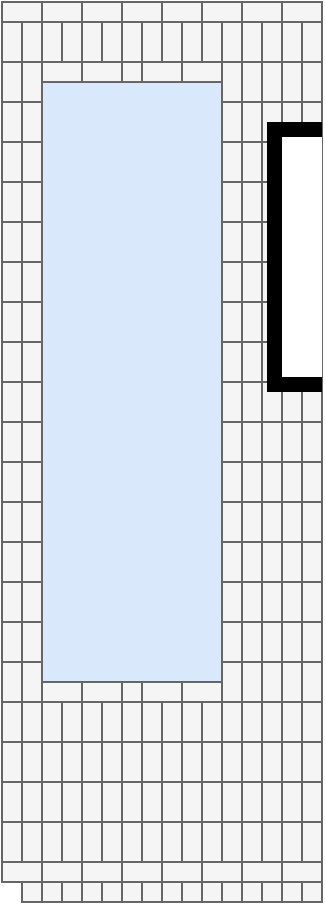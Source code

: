 <mxfile version="15.8.9" type="github">
  <diagram id="C5c32epGwQvgHvZ3GROu" name="Page-1">
    <mxGraphModel dx="643" dy="533" grid="1" gridSize="10" guides="1" tooltips="1" connect="1" arrows="1" fold="1" page="1" pageScale="1" pageWidth="850" pageHeight="1100" math="0" shadow="0">
      <root>
        <mxCell id="0" />
        <mxCell id="1" parent="0" />
        <mxCell id="iaEKwFwizDIPbEBIRWRv-1" value="" style="rounded=0;whiteSpace=wrap;html=1;" vertex="1" parent="1">
          <mxGeometry width="160" height="440" as="geometry" />
        </mxCell>
        <mxCell id="iaEKwFwizDIPbEBIRWRv-609" value="" style="group" vertex="1" connectable="0" parent="1">
          <mxGeometry x="150" y="10" width="10" height="440" as="geometry" />
        </mxCell>
        <mxCell id="iaEKwFwizDIPbEBIRWRv-610" value="" style="rounded=0;whiteSpace=wrap;html=1;fillColor=#f5f5f5;fontColor=#333333;strokeColor=#666666;direction=south;" vertex="1" parent="iaEKwFwizDIPbEBIRWRv-609">
          <mxGeometry width="10" height="20" as="geometry" />
        </mxCell>
        <mxCell id="iaEKwFwizDIPbEBIRWRv-611" value="" style="rounded=0;whiteSpace=wrap;html=1;fillColor=#f5f5f5;fontColor=#333333;strokeColor=#666666;direction=south;" vertex="1" parent="iaEKwFwizDIPbEBIRWRv-609">
          <mxGeometry y="20" width="10" height="20" as="geometry" />
        </mxCell>
        <mxCell id="iaEKwFwizDIPbEBIRWRv-612" value="" style="rounded=0;whiteSpace=wrap;html=1;fillColor=#f5f5f5;fontColor=#333333;strokeColor=#666666;direction=south;" vertex="1" parent="iaEKwFwizDIPbEBIRWRv-609">
          <mxGeometry y="40" width="10" height="20" as="geometry" />
        </mxCell>
        <mxCell id="iaEKwFwizDIPbEBIRWRv-613" value="" style="rounded=0;whiteSpace=wrap;html=1;fillColor=#f5f5f5;fontColor=#333333;strokeColor=#666666;direction=south;" vertex="1" parent="iaEKwFwizDIPbEBIRWRv-609">
          <mxGeometry y="60" width="10" height="20" as="geometry" />
        </mxCell>
        <mxCell id="iaEKwFwizDIPbEBIRWRv-614" value="" style="rounded=0;whiteSpace=wrap;html=1;fillColor=#f5f5f5;fontColor=#333333;strokeColor=#666666;direction=south;" vertex="1" parent="iaEKwFwizDIPbEBIRWRv-609">
          <mxGeometry y="80" width="10" height="20" as="geometry" />
        </mxCell>
        <mxCell id="iaEKwFwizDIPbEBIRWRv-615" value="" style="rounded=0;whiteSpace=wrap;html=1;fillColor=#f5f5f5;fontColor=#333333;strokeColor=#666666;direction=south;" vertex="1" parent="iaEKwFwizDIPbEBIRWRv-609">
          <mxGeometry y="100" width="10" height="20" as="geometry" />
        </mxCell>
        <mxCell id="iaEKwFwizDIPbEBIRWRv-616" value="" style="rounded=0;whiteSpace=wrap;html=1;fillColor=#f5f5f5;fontColor=#333333;strokeColor=#666666;direction=south;" vertex="1" parent="iaEKwFwizDIPbEBIRWRv-609">
          <mxGeometry y="120" width="10" height="20" as="geometry" />
        </mxCell>
        <mxCell id="iaEKwFwizDIPbEBIRWRv-617" value="" style="rounded=0;whiteSpace=wrap;html=1;fillColor=#f5f5f5;fontColor=#333333;strokeColor=#666666;direction=south;" vertex="1" parent="iaEKwFwizDIPbEBIRWRv-609">
          <mxGeometry y="140" width="10" height="20" as="geometry" />
        </mxCell>
        <mxCell id="iaEKwFwizDIPbEBIRWRv-618" value="" style="rounded=0;whiteSpace=wrap;html=1;fillColor=#f5f5f5;fontColor=#333333;strokeColor=#666666;direction=south;" vertex="1" parent="iaEKwFwizDIPbEBIRWRv-609">
          <mxGeometry y="160" width="10" height="20" as="geometry" />
        </mxCell>
        <mxCell id="iaEKwFwizDIPbEBIRWRv-619" value="" style="rounded=0;whiteSpace=wrap;html=1;fillColor=#f5f5f5;fontColor=#333333;strokeColor=#666666;direction=south;" vertex="1" parent="iaEKwFwizDIPbEBIRWRv-609">
          <mxGeometry y="180" width="10" height="20" as="geometry" />
        </mxCell>
        <mxCell id="iaEKwFwizDIPbEBIRWRv-620" value="" style="rounded=0;whiteSpace=wrap;html=1;fillColor=#f5f5f5;fontColor=#333333;strokeColor=#666666;direction=south;" vertex="1" parent="iaEKwFwizDIPbEBIRWRv-609">
          <mxGeometry y="200" width="10" height="20" as="geometry" />
        </mxCell>
        <mxCell id="iaEKwFwizDIPbEBIRWRv-621" value="" style="rounded=0;whiteSpace=wrap;html=1;fillColor=#f5f5f5;fontColor=#333333;strokeColor=#666666;direction=south;" vertex="1" parent="iaEKwFwizDIPbEBIRWRv-609">
          <mxGeometry y="220" width="10" height="20" as="geometry" />
        </mxCell>
        <mxCell id="iaEKwFwizDIPbEBIRWRv-622" value="" style="rounded=0;whiteSpace=wrap;html=1;fillColor=#f5f5f5;fontColor=#333333;strokeColor=#666666;direction=south;" vertex="1" parent="iaEKwFwizDIPbEBIRWRv-609">
          <mxGeometry y="240" width="10" height="20" as="geometry" />
        </mxCell>
        <mxCell id="iaEKwFwizDIPbEBIRWRv-623" value="" style="rounded=0;whiteSpace=wrap;html=1;fillColor=#f5f5f5;fontColor=#333333;strokeColor=#666666;direction=south;" vertex="1" parent="iaEKwFwizDIPbEBIRWRv-609">
          <mxGeometry y="260" width="10" height="20" as="geometry" />
        </mxCell>
        <mxCell id="iaEKwFwizDIPbEBIRWRv-624" value="" style="rounded=0;whiteSpace=wrap;html=1;fillColor=#f5f5f5;fontColor=#333333;strokeColor=#666666;direction=south;" vertex="1" parent="iaEKwFwizDIPbEBIRWRv-609">
          <mxGeometry y="280" width="10" height="20" as="geometry" />
        </mxCell>
        <mxCell id="iaEKwFwizDIPbEBIRWRv-625" value="" style="rounded=0;whiteSpace=wrap;html=1;fillColor=#f5f5f5;fontColor=#333333;strokeColor=#666666;direction=south;" vertex="1" parent="iaEKwFwizDIPbEBIRWRv-609">
          <mxGeometry y="300" width="10" height="20" as="geometry" />
        </mxCell>
        <mxCell id="iaEKwFwizDIPbEBIRWRv-626" value="" style="rounded=0;whiteSpace=wrap;html=1;fillColor=#f5f5f5;fontColor=#333333;strokeColor=#666666;direction=south;" vertex="1" parent="iaEKwFwizDIPbEBIRWRv-609">
          <mxGeometry y="320" width="10" height="20" as="geometry" />
        </mxCell>
        <mxCell id="iaEKwFwizDIPbEBIRWRv-627" value="" style="rounded=0;whiteSpace=wrap;html=1;fillColor=#f5f5f5;fontColor=#333333;strokeColor=#666666;direction=south;" vertex="1" parent="iaEKwFwizDIPbEBIRWRv-609">
          <mxGeometry y="340" width="10" height="20" as="geometry" />
        </mxCell>
        <mxCell id="iaEKwFwizDIPbEBIRWRv-628" value="" style="rounded=0;whiteSpace=wrap;html=1;fillColor=#f5f5f5;fontColor=#333333;strokeColor=#666666;direction=south;" vertex="1" parent="iaEKwFwizDIPbEBIRWRv-609">
          <mxGeometry y="360" width="10" height="20" as="geometry" />
        </mxCell>
        <mxCell id="iaEKwFwizDIPbEBIRWRv-629" value="" style="rounded=0;whiteSpace=wrap;html=1;fillColor=#f5f5f5;fontColor=#333333;strokeColor=#666666;direction=south;" vertex="1" parent="iaEKwFwizDIPbEBIRWRv-609">
          <mxGeometry y="380" width="10" height="20" as="geometry" />
        </mxCell>
        <mxCell id="iaEKwFwizDIPbEBIRWRv-630" value="" style="rounded=0;whiteSpace=wrap;html=1;fillColor=#f5f5f5;fontColor=#333333;strokeColor=#666666;direction=south;" vertex="1" parent="iaEKwFwizDIPbEBIRWRv-609">
          <mxGeometry y="400" width="10" height="20" as="geometry" />
        </mxCell>
        <mxCell id="iaEKwFwizDIPbEBIRWRv-631" value="" style="rounded=0;whiteSpace=wrap;html=1;fillColor=#f5f5f5;fontColor=#333333;strokeColor=#666666;direction=south;" vertex="1" parent="iaEKwFwizDIPbEBIRWRv-609">
          <mxGeometry y="420" width="10" height="20" as="geometry" />
        </mxCell>
        <mxCell id="iaEKwFwizDIPbEBIRWRv-586" value="" style="group" vertex="1" connectable="0" parent="1">
          <mxGeometry x="140" y="10" width="10" height="440" as="geometry" />
        </mxCell>
        <mxCell id="iaEKwFwizDIPbEBIRWRv-587" value="" style="rounded=0;whiteSpace=wrap;html=1;fillColor=#f5f5f5;fontColor=#333333;strokeColor=#666666;direction=south;" vertex="1" parent="iaEKwFwizDIPbEBIRWRv-586">
          <mxGeometry width="10" height="20" as="geometry" />
        </mxCell>
        <mxCell id="iaEKwFwizDIPbEBIRWRv-588" value="" style="rounded=0;whiteSpace=wrap;html=1;fillColor=#f5f5f5;fontColor=#333333;strokeColor=#666666;direction=south;" vertex="1" parent="iaEKwFwizDIPbEBIRWRv-586">
          <mxGeometry y="20" width="10" height="20" as="geometry" />
        </mxCell>
        <mxCell id="iaEKwFwizDIPbEBIRWRv-589" value="" style="rounded=0;whiteSpace=wrap;html=1;fillColor=#f5f5f5;fontColor=#333333;strokeColor=#666666;direction=south;" vertex="1" parent="iaEKwFwizDIPbEBIRWRv-586">
          <mxGeometry y="40" width="10" height="20" as="geometry" />
        </mxCell>
        <mxCell id="iaEKwFwizDIPbEBIRWRv-590" value="" style="rounded=0;whiteSpace=wrap;html=1;fillColor=#f5f5f5;fontColor=#333333;strokeColor=#666666;direction=south;" vertex="1" parent="iaEKwFwizDIPbEBIRWRv-586">
          <mxGeometry y="60" width="10" height="20" as="geometry" />
        </mxCell>
        <mxCell id="iaEKwFwizDIPbEBIRWRv-591" value="" style="rounded=0;whiteSpace=wrap;html=1;fillColor=#f5f5f5;fontColor=#333333;strokeColor=#666666;direction=south;" vertex="1" parent="iaEKwFwizDIPbEBIRWRv-586">
          <mxGeometry y="80" width="10" height="20" as="geometry" />
        </mxCell>
        <mxCell id="iaEKwFwizDIPbEBIRWRv-592" value="" style="rounded=0;whiteSpace=wrap;html=1;fillColor=#f5f5f5;fontColor=#333333;strokeColor=#666666;direction=south;" vertex="1" parent="iaEKwFwizDIPbEBIRWRv-586">
          <mxGeometry y="100" width="10" height="20" as="geometry" />
        </mxCell>
        <mxCell id="iaEKwFwizDIPbEBIRWRv-593" value="" style="rounded=0;whiteSpace=wrap;html=1;fillColor=#f5f5f5;fontColor=#333333;strokeColor=#666666;direction=south;" vertex="1" parent="iaEKwFwizDIPbEBIRWRv-586">
          <mxGeometry y="120" width="10" height="20" as="geometry" />
        </mxCell>
        <mxCell id="iaEKwFwizDIPbEBIRWRv-594" value="" style="rounded=0;whiteSpace=wrap;html=1;fillColor=#f5f5f5;fontColor=#333333;strokeColor=#666666;direction=south;" vertex="1" parent="iaEKwFwizDIPbEBIRWRv-586">
          <mxGeometry y="140" width="10" height="20" as="geometry" />
        </mxCell>
        <mxCell id="iaEKwFwizDIPbEBIRWRv-595" value="" style="rounded=0;whiteSpace=wrap;html=1;fillColor=#f5f5f5;fontColor=#333333;strokeColor=#666666;direction=south;" vertex="1" parent="iaEKwFwizDIPbEBIRWRv-586">
          <mxGeometry y="160" width="10" height="20" as="geometry" />
        </mxCell>
        <mxCell id="iaEKwFwizDIPbEBIRWRv-596" value="" style="rounded=0;whiteSpace=wrap;html=1;fillColor=#f5f5f5;fontColor=#333333;strokeColor=#666666;direction=south;" vertex="1" parent="iaEKwFwizDIPbEBIRWRv-586">
          <mxGeometry y="180" width="10" height="20" as="geometry" />
        </mxCell>
        <mxCell id="iaEKwFwizDIPbEBIRWRv-597" value="" style="rounded=0;whiteSpace=wrap;html=1;fillColor=#f5f5f5;fontColor=#333333;strokeColor=#666666;direction=south;" vertex="1" parent="iaEKwFwizDIPbEBIRWRv-586">
          <mxGeometry y="200" width="10" height="20" as="geometry" />
        </mxCell>
        <mxCell id="iaEKwFwizDIPbEBIRWRv-598" value="" style="rounded=0;whiteSpace=wrap;html=1;fillColor=#f5f5f5;fontColor=#333333;strokeColor=#666666;direction=south;" vertex="1" parent="iaEKwFwizDIPbEBIRWRv-586">
          <mxGeometry y="220" width="10" height="20" as="geometry" />
        </mxCell>
        <mxCell id="iaEKwFwizDIPbEBIRWRv-599" value="" style="rounded=0;whiteSpace=wrap;html=1;fillColor=#f5f5f5;fontColor=#333333;strokeColor=#666666;direction=south;" vertex="1" parent="iaEKwFwizDIPbEBIRWRv-586">
          <mxGeometry y="240" width="10" height="20" as="geometry" />
        </mxCell>
        <mxCell id="iaEKwFwizDIPbEBIRWRv-600" value="" style="rounded=0;whiteSpace=wrap;html=1;fillColor=#f5f5f5;fontColor=#333333;strokeColor=#666666;direction=south;" vertex="1" parent="iaEKwFwizDIPbEBIRWRv-586">
          <mxGeometry y="260" width="10" height="20" as="geometry" />
        </mxCell>
        <mxCell id="iaEKwFwizDIPbEBIRWRv-601" value="" style="rounded=0;whiteSpace=wrap;html=1;fillColor=#f5f5f5;fontColor=#333333;strokeColor=#666666;direction=south;" vertex="1" parent="iaEKwFwizDIPbEBIRWRv-586">
          <mxGeometry y="280" width="10" height="20" as="geometry" />
        </mxCell>
        <mxCell id="iaEKwFwizDIPbEBIRWRv-602" value="" style="rounded=0;whiteSpace=wrap;html=1;fillColor=#f5f5f5;fontColor=#333333;strokeColor=#666666;direction=south;" vertex="1" parent="iaEKwFwizDIPbEBIRWRv-586">
          <mxGeometry y="300" width="10" height="20" as="geometry" />
        </mxCell>
        <mxCell id="iaEKwFwizDIPbEBIRWRv-603" value="" style="rounded=0;whiteSpace=wrap;html=1;fillColor=#f5f5f5;fontColor=#333333;strokeColor=#666666;direction=south;" vertex="1" parent="iaEKwFwizDIPbEBIRWRv-586">
          <mxGeometry y="320" width="10" height="20" as="geometry" />
        </mxCell>
        <mxCell id="iaEKwFwizDIPbEBIRWRv-604" value="" style="rounded=0;whiteSpace=wrap;html=1;fillColor=#f5f5f5;fontColor=#333333;strokeColor=#666666;direction=south;" vertex="1" parent="iaEKwFwizDIPbEBIRWRv-586">
          <mxGeometry y="340" width="10" height="20" as="geometry" />
        </mxCell>
        <mxCell id="iaEKwFwizDIPbEBIRWRv-605" value="" style="rounded=0;whiteSpace=wrap;html=1;fillColor=#f5f5f5;fontColor=#333333;strokeColor=#666666;direction=south;" vertex="1" parent="iaEKwFwizDIPbEBIRWRv-586">
          <mxGeometry y="360" width="10" height="20" as="geometry" />
        </mxCell>
        <mxCell id="iaEKwFwizDIPbEBIRWRv-606" value="" style="rounded=0;whiteSpace=wrap;html=1;fillColor=#f5f5f5;fontColor=#333333;strokeColor=#666666;direction=south;" vertex="1" parent="iaEKwFwizDIPbEBIRWRv-586">
          <mxGeometry y="380" width="10" height="20" as="geometry" />
        </mxCell>
        <mxCell id="iaEKwFwizDIPbEBIRWRv-607" value="" style="rounded=0;whiteSpace=wrap;html=1;fillColor=#f5f5f5;fontColor=#333333;strokeColor=#666666;direction=south;" vertex="1" parent="iaEKwFwizDIPbEBIRWRv-586">
          <mxGeometry y="400" width="10" height="20" as="geometry" />
        </mxCell>
        <mxCell id="iaEKwFwizDIPbEBIRWRv-608" value="" style="rounded=0;whiteSpace=wrap;html=1;fillColor=#f5f5f5;fontColor=#333333;strokeColor=#666666;direction=south;" vertex="1" parent="iaEKwFwizDIPbEBIRWRv-586">
          <mxGeometry y="420" width="10" height="20" as="geometry" />
        </mxCell>
        <mxCell id="iaEKwFwizDIPbEBIRWRv-563" value="" style="group" vertex="1" connectable="0" parent="1">
          <mxGeometry x="130" y="10" width="10" height="440" as="geometry" />
        </mxCell>
        <mxCell id="iaEKwFwizDIPbEBIRWRv-564" value="" style="rounded=0;whiteSpace=wrap;html=1;fillColor=#f5f5f5;fontColor=#333333;strokeColor=#666666;direction=south;" vertex="1" parent="iaEKwFwizDIPbEBIRWRv-563">
          <mxGeometry width="10" height="20" as="geometry" />
        </mxCell>
        <mxCell id="iaEKwFwizDIPbEBIRWRv-565" value="" style="rounded=0;whiteSpace=wrap;html=1;fillColor=#f5f5f5;fontColor=#333333;strokeColor=#666666;direction=south;" vertex="1" parent="iaEKwFwizDIPbEBIRWRv-563">
          <mxGeometry y="20" width="10" height="20" as="geometry" />
        </mxCell>
        <mxCell id="iaEKwFwizDIPbEBIRWRv-566" value="" style="rounded=0;whiteSpace=wrap;html=1;fillColor=#f5f5f5;fontColor=#333333;strokeColor=#666666;direction=south;" vertex="1" parent="iaEKwFwizDIPbEBIRWRv-563">
          <mxGeometry y="40" width="10" height="20" as="geometry" />
        </mxCell>
        <mxCell id="iaEKwFwizDIPbEBIRWRv-567" value="" style="rounded=0;whiteSpace=wrap;html=1;fillColor=#f5f5f5;fontColor=#333333;strokeColor=#666666;direction=south;" vertex="1" parent="iaEKwFwizDIPbEBIRWRv-563">
          <mxGeometry y="60" width="10" height="20" as="geometry" />
        </mxCell>
        <mxCell id="iaEKwFwizDIPbEBIRWRv-568" value="" style="rounded=0;whiteSpace=wrap;html=1;fillColor=#f5f5f5;fontColor=#333333;strokeColor=#666666;direction=south;" vertex="1" parent="iaEKwFwizDIPbEBIRWRv-563">
          <mxGeometry y="80" width="10" height="20" as="geometry" />
        </mxCell>
        <mxCell id="iaEKwFwizDIPbEBIRWRv-569" value="" style="rounded=0;whiteSpace=wrap;html=1;fillColor=#f5f5f5;fontColor=#333333;strokeColor=#666666;direction=south;" vertex="1" parent="iaEKwFwizDIPbEBIRWRv-563">
          <mxGeometry y="100" width="10" height="20" as="geometry" />
        </mxCell>
        <mxCell id="iaEKwFwizDIPbEBIRWRv-570" value="" style="rounded=0;whiteSpace=wrap;html=1;fillColor=#f5f5f5;fontColor=#333333;strokeColor=#666666;direction=south;" vertex="1" parent="iaEKwFwizDIPbEBIRWRv-563">
          <mxGeometry y="120" width="10" height="20" as="geometry" />
        </mxCell>
        <mxCell id="iaEKwFwizDIPbEBIRWRv-571" value="" style="rounded=0;whiteSpace=wrap;html=1;fillColor=#f5f5f5;fontColor=#333333;strokeColor=#666666;direction=south;" vertex="1" parent="iaEKwFwizDIPbEBIRWRv-563">
          <mxGeometry y="140" width="10" height="20" as="geometry" />
        </mxCell>
        <mxCell id="iaEKwFwizDIPbEBIRWRv-572" value="" style="rounded=0;whiteSpace=wrap;html=1;fillColor=#f5f5f5;fontColor=#333333;strokeColor=#666666;direction=south;" vertex="1" parent="iaEKwFwizDIPbEBIRWRv-563">
          <mxGeometry y="160" width="10" height="20" as="geometry" />
        </mxCell>
        <mxCell id="iaEKwFwizDIPbEBIRWRv-573" value="" style="rounded=0;whiteSpace=wrap;html=1;fillColor=#f5f5f5;fontColor=#333333;strokeColor=#666666;direction=south;" vertex="1" parent="iaEKwFwizDIPbEBIRWRv-563">
          <mxGeometry y="180" width="10" height="20" as="geometry" />
        </mxCell>
        <mxCell id="iaEKwFwizDIPbEBIRWRv-574" value="" style="rounded=0;whiteSpace=wrap;html=1;fillColor=#f5f5f5;fontColor=#333333;strokeColor=#666666;direction=south;" vertex="1" parent="iaEKwFwizDIPbEBIRWRv-563">
          <mxGeometry y="200" width="10" height="20" as="geometry" />
        </mxCell>
        <mxCell id="iaEKwFwizDIPbEBIRWRv-575" value="" style="rounded=0;whiteSpace=wrap;html=1;fillColor=#f5f5f5;fontColor=#333333;strokeColor=#666666;direction=south;" vertex="1" parent="iaEKwFwizDIPbEBIRWRv-563">
          <mxGeometry y="220" width="10" height="20" as="geometry" />
        </mxCell>
        <mxCell id="iaEKwFwizDIPbEBIRWRv-576" value="" style="rounded=0;whiteSpace=wrap;html=1;fillColor=#f5f5f5;fontColor=#333333;strokeColor=#666666;direction=south;" vertex="1" parent="iaEKwFwizDIPbEBIRWRv-563">
          <mxGeometry y="240" width="10" height="20" as="geometry" />
        </mxCell>
        <mxCell id="iaEKwFwizDIPbEBIRWRv-577" value="" style="rounded=0;whiteSpace=wrap;html=1;fillColor=#f5f5f5;fontColor=#333333;strokeColor=#666666;direction=south;" vertex="1" parent="iaEKwFwizDIPbEBIRWRv-563">
          <mxGeometry y="260" width="10" height="20" as="geometry" />
        </mxCell>
        <mxCell id="iaEKwFwizDIPbEBIRWRv-578" value="" style="rounded=0;whiteSpace=wrap;html=1;fillColor=#f5f5f5;fontColor=#333333;strokeColor=#666666;direction=south;" vertex="1" parent="iaEKwFwizDIPbEBIRWRv-563">
          <mxGeometry y="280" width="10" height="20" as="geometry" />
        </mxCell>
        <mxCell id="iaEKwFwizDIPbEBIRWRv-579" value="" style="rounded=0;whiteSpace=wrap;html=1;fillColor=#f5f5f5;fontColor=#333333;strokeColor=#666666;direction=south;" vertex="1" parent="iaEKwFwizDIPbEBIRWRv-563">
          <mxGeometry y="300" width="10" height="20" as="geometry" />
        </mxCell>
        <mxCell id="iaEKwFwizDIPbEBIRWRv-580" value="" style="rounded=0;whiteSpace=wrap;html=1;fillColor=#f5f5f5;fontColor=#333333;strokeColor=#666666;direction=south;" vertex="1" parent="iaEKwFwizDIPbEBIRWRv-563">
          <mxGeometry y="320" width="10" height="20" as="geometry" />
        </mxCell>
        <mxCell id="iaEKwFwizDIPbEBIRWRv-581" value="" style="rounded=0;whiteSpace=wrap;html=1;fillColor=#f5f5f5;fontColor=#333333;strokeColor=#666666;direction=south;" vertex="1" parent="iaEKwFwizDIPbEBIRWRv-563">
          <mxGeometry y="340" width="10" height="20" as="geometry" />
        </mxCell>
        <mxCell id="iaEKwFwizDIPbEBIRWRv-582" value="" style="rounded=0;whiteSpace=wrap;html=1;fillColor=#f5f5f5;fontColor=#333333;strokeColor=#666666;direction=south;" vertex="1" parent="iaEKwFwizDIPbEBIRWRv-563">
          <mxGeometry y="360" width="10" height="20" as="geometry" />
        </mxCell>
        <mxCell id="iaEKwFwizDIPbEBIRWRv-583" value="" style="rounded=0;whiteSpace=wrap;html=1;fillColor=#f5f5f5;fontColor=#333333;strokeColor=#666666;direction=south;" vertex="1" parent="iaEKwFwizDIPbEBIRWRv-563">
          <mxGeometry y="380" width="10" height="20" as="geometry" />
        </mxCell>
        <mxCell id="iaEKwFwizDIPbEBIRWRv-584" value="" style="rounded=0;whiteSpace=wrap;html=1;fillColor=#f5f5f5;fontColor=#333333;strokeColor=#666666;direction=south;" vertex="1" parent="iaEKwFwizDIPbEBIRWRv-563">
          <mxGeometry y="400" width="10" height="20" as="geometry" />
        </mxCell>
        <mxCell id="iaEKwFwizDIPbEBIRWRv-585" value="" style="rounded=0;whiteSpace=wrap;html=1;fillColor=#f5f5f5;fontColor=#333333;strokeColor=#666666;direction=south;" vertex="1" parent="iaEKwFwizDIPbEBIRWRv-563">
          <mxGeometry y="420" width="10" height="20" as="geometry" />
        </mxCell>
        <mxCell id="iaEKwFwizDIPbEBIRWRv-540" value="" style="group" vertex="1" connectable="0" parent="1">
          <mxGeometry x="120" y="10" width="10" height="440" as="geometry" />
        </mxCell>
        <mxCell id="iaEKwFwizDIPbEBIRWRv-541" value="" style="rounded=0;whiteSpace=wrap;html=1;fillColor=#f5f5f5;fontColor=#333333;strokeColor=#666666;direction=south;" vertex="1" parent="iaEKwFwizDIPbEBIRWRv-540">
          <mxGeometry width="10" height="20" as="geometry" />
        </mxCell>
        <mxCell id="iaEKwFwizDIPbEBIRWRv-542" value="" style="rounded=0;whiteSpace=wrap;html=1;fillColor=#f5f5f5;fontColor=#333333;strokeColor=#666666;direction=south;" vertex="1" parent="iaEKwFwizDIPbEBIRWRv-540">
          <mxGeometry y="20" width="10" height="20" as="geometry" />
        </mxCell>
        <mxCell id="iaEKwFwizDIPbEBIRWRv-543" value="" style="rounded=0;whiteSpace=wrap;html=1;fillColor=#f5f5f5;fontColor=#333333;strokeColor=#666666;direction=south;" vertex="1" parent="iaEKwFwizDIPbEBIRWRv-540">
          <mxGeometry y="40" width="10" height="20" as="geometry" />
        </mxCell>
        <mxCell id="iaEKwFwizDIPbEBIRWRv-544" value="" style="rounded=0;whiteSpace=wrap;html=1;fillColor=#f5f5f5;fontColor=#333333;strokeColor=#666666;direction=south;" vertex="1" parent="iaEKwFwizDIPbEBIRWRv-540">
          <mxGeometry y="60" width="10" height="20" as="geometry" />
        </mxCell>
        <mxCell id="iaEKwFwizDIPbEBIRWRv-545" value="" style="rounded=0;whiteSpace=wrap;html=1;fillColor=#f5f5f5;fontColor=#333333;strokeColor=#666666;direction=south;" vertex="1" parent="iaEKwFwizDIPbEBIRWRv-540">
          <mxGeometry y="80" width="10" height="20" as="geometry" />
        </mxCell>
        <mxCell id="iaEKwFwizDIPbEBIRWRv-546" value="" style="rounded=0;whiteSpace=wrap;html=1;fillColor=#f5f5f5;fontColor=#333333;strokeColor=#666666;direction=south;" vertex="1" parent="iaEKwFwizDIPbEBIRWRv-540">
          <mxGeometry y="100" width="10" height="20" as="geometry" />
        </mxCell>
        <mxCell id="iaEKwFwizDIPbEBIRWRv-547" value="" style="rounded=0;whiteSpace=wrap;html=1;fillColor=#f5f5f5;fontColor=#333333;strokeColor=#666666;direction=south;" vertex="1" parent="iaEKwFwizDIPbEBIRWRv-540">
          <mxGeometry y="120" width="10" height="20" as="geometry" />
        </mxCell>
        <mxCell id="iaEKwFwizDIPbEBIRWRv-548" value="" style="rounded=0;whiteSpace=wrap;html=1;fillColor=#f5f5f5;fontColor=#333333;strokeColor=#666666;direction=south;" vertex="1" parent="iaEKwFwizDIPbEBIRWRv-540">
          <mxGeometry y="140" width="10" height="20" as="geometry" />
        </mxCell>
        <mxCell id="iaEKwFwizDIPbEBIRWRv-549" value="" style="rounded=0;whiteSpace=wrap;html=1;fillColor=#f5f5f5;fontColor=#333333;strokeColor=#666666;direction=south;" vertex="1" parent="iaEKwFwizDIPbEBIRWRv-540">
          <mxGeometry y="160" width="10" height="20" as="geometry" />
        </mxCell>
        <mxCell id="iaEKwFwizDIPbEBIRWRv-550" value="" style="rounded=0;whiteSpace=wrap;html=1;fillColor=#f5f5f5;fontColor=#333333;strokeColor=#666666;direction=south;" vertex="1" parent="iaEKwFwizDIPbEBIRWRv-540">
          <mxGeometry y="180" width="10" height="20" as="geometry" />
        </mxCell>
        <mxCell id="iaEKwFwizDIPbEBIRWRv-551" value="" style="rounded=0;whiteSpace=wrap;html=1;fillColor=#f5f5f5;fontColor=#333333;strokeColor=#666666;direction=south;" vertex="1" parent="iaEKwFwizDIPbEBIRWRv-540">
          <mxGeometry y="200" width="10" height="20" as="geometry" />
        </mxCell>
        <mxCell id="iaEKwFwizDIPbEBIRWRv-552" value="" style="rounded=0;whiteSpace=wrap;html=1;fillColor=#f5f5f5;fontColor=#333333;strokeColor=#666666;direction=south;" vertex="1" parent="iaEKwFwizDIPbEBIRWRv-540">
          <mxGeometry y="220" width="10" height="20" as="geometry" />
        </mxCell>
        <mxCell id="iaEKwFwizDIPbEBIRWRv-553" value="" style="rounded=0;whiteSpace=wrap;html=1;fillColor=#f5f5f5;fontColor=#333333;strokeColor=#666666;direction=south;" vertex="1" parent="iaEKwFwizDIPbEBIRWRv-540">
          <mxGeometry y="240" width="10" height="20" as="geometry" />
        </mxCell>
        <mxCell id="iaEKwFwizDIPbEBIRWRv-554" value="" style="rounded=0;whiteSpace=wrap;html=1;fillColor=#f5f5f5;fontColor=#333333;strokeColor=#666666;direction=south;" vertex="1" parent="iaEKwFwizDIPbEBIRWRv-540">
          <mxGeometry y="260" width="10" height="20" as="geometry" />
        </mxCell>
        <mxCell id="iaEKwFwizDIPbEBIRWRv-555" value="" style="rounded=0;whiteSpace=wrap;html=1;fillColor=#f5f5f5;fontColor=#333333;strokeColor=#666666;direction=south;" vertex="1" parent="iaEKwFwizDIPbEBIRWRv-540">
          <mxGeometry y="280" width="10" height="20" as="geometry" />
        </mxCell>
        <mxCell id="iaEKwFwizDIPbEBIRWRv-556" value="" style="rounded=0;whiteSpace=wrap;html=1;fillColor=#f5f5f5;fontColor=#333333;strokeColor=#666666;direction=south;" vertex="1" parent="iaEKwFwizDIPbEBIRWRv-540">
          <mxGeometry y="300" width="10" height="20" as="geometry" />
        </mxCell>
        <mxCell id="iaEKwFwizDIPbEBIRWRv-557" value="" style="rounded=0;whiteSpace=wrap;html=1;fillColor=#f5f5f5;fontColor=#333333;strokeColor=#666666;direction=south;" vertex="1" parent="iaEKwFwizDIPbEBIRWRv-540">
          <mxGeometry y="320" width="10" height="20" as="geometry" />
        </mxCell>
        <mxCell id="iaEKwFwizDIPbEBIRWRv-558" value="" style="rounded=0;whiteSpace=wrap;html=1;fillColor=#f5f5f5;fontColor=#333333;strokeColor=#666666;direction=south;" vertex="1" parent="iaEKwFwizDIPbEBIRWRv-540">
          <mxGeometry y="340" width="10" height="20" as="geometry" />
        </mxCell>
        <mxCell id="iaEKwFwizDIPbEBIRWRv-559" value="" style="rounded=0;whiteSpace=wrap;html=1;fillColor=#f5f5f5;fontColor=#333333;strokeColor=#666666;direction=south;" vertex="1" parent="iaEKwFwizDIPbEBIRWRv-540">
          <mxGeometry y="360" width="10" height="20" as="geometry" />
        </mxCell>
        <mxCell id="iaEKwFwizDIPbEBIRWRv-560" value="" style="rounded=0;whiteSpace=wrap;html=1;fillColor=#f5f5f5;fontColor=#333333;strokeColor=#666666;direction=south;" vertex="1" parent="iaEKwFwizDIPbEBIRWRv-540">
          <mxGeometry y="380" width="10" height="20" as="geometry" />
        </mxCell>
        <mxCell id="iaEKwFwizDIPbEBIRWRv-561" value="" style="rounded=0;whiteSpace=wrap;html=1;fillColor=#f5f5f5;fontColor=#333333;strokeColor=#666666;direction=south;" vertex="1" parent="iaEKwFwizDIPbEBIRWRv-540">
          <mxGeometry y="400" width="10" height="20" as="geometry" />
        </mxCell>
        <mxCell id="iaEKwFwizDIPbEBIRWRv-562" value="" style="rounded=0;whiteSpace=wrap;html=1;fillColor=#f5f5f5;fontColor=#333333;strokeColor=#666666;direction=south;" vertex="1" parent="iaEKwFwizDIPbEBIRWRv-540">
          <mxGeometry y="420" width="10" height="20" as="geometry" />
        </mxCell>
        <mxCell id="iaEKwFwizDIPbEBIRWRv-517" value="" style="group" vertex="1" connectable="0" parent="1">
          <mxGeometry x="110" y="10" width="10" height="440" as="geometry" />
        </mxCell>
        <mxCell id="iaEKwFwizDIPbEBIRWRv-518" value="" style="rounded=0;whiteSpace=wrap;html=1;fillColor=#f5f5f5;fontColor=#333333;strokeColor=#666666;direction=south;" vertex="1" parent="iaEKwFwizDIPbEBIRWRv-517">
          <mxGeometry width="10" height="20" as="geometry" />
        </mxCell>
        <mxCell id="iaEKwFwizDIPbEBIRWRv-519" value="" style="rounded=0;whiteSpace=wrap;html=1;fillColor=#f5f5f5;fontColor=#333333;strokeColor=#666666;direction=south;" vertex="1" parent="iaEKwFwizDIPbEBIRWRv-517">
          <mxGeometry y="20" width="10" height="20" as="geometry" />
        </mxCell>
        <mxCell id="iaEKwFwizDIPbEBIRWRv-520" value="" style="rounded=0;whiteSpace=wrap;html=1;fillColor=#f5f5f5;fontColor=#333333;strokeColor=#666666;direction=south;" vertex="1" parent="iaEKwFwizDIPbEBIRWRv-517">
          <mxGeometry y="40" width="10" height="20" as="geometry" />
        </mxCell>
        <mxCell id="iaEKwFwizDIPbEBIRWRv-521" value="" style="rounded=0;whiteSpace=wrap;html=1;fillColor=#f5f5f5;fontColor=#333333;strokeColor=#666666;direction=south;" vertex="1" parent="iaEKwFwizDIPbEBIRWRv-517">
          <mxGeometry y="60" width="10" height="20" as="geometry" />
        </mxCell>
        <mxCell id="iaEKwFwizDIPbEBIRWRv-522" value="" style="rounded=0;whiteSpace=wrap;html=1;fillColor=#f5f5f5;fontColor=#333333;strokeColor=#666666;direction=south;" vertex="1" parent="iaEKwFwizDIPbEBIRWRv-517">
          <mxGeometry y="80" width="10" height="20" as="geometry" />
        </mxCell>
        <mxCell id="iaEKwFwizDIPbEBIRWRv-523" value="" style="rounded=0;whiteSpace=wrap;html=1;fillColor=#f5f5f5;fontColor=#333333;strokeColor=#666666;direction=south;" vertex="1" parent="iaEKwFwizDIPbEBIRWRv-517">
          <mxGeometry y="100" width="10" height="20" as="geometry" />
        </mxCell>
        <mxCell id="iaEKwFwizDIPbEBIRWRv-524" value="" style="rounded=0;whiteSpace=wrap;html=1;fillColor=#f5f5f5;fontColor=#333333;strokeColor=#666666;direction=south;" vertex="1" parent="iaEKwFwizDIPbEBIRWRv-517">
          <mxGeometry y="120" width="10" height="20" as="geometry" />
        </mxCell>
        <mxCell id="iaEKwFwizDIPbEBIRWRv-525" value="" style="rounded=0;whiteSpace=wrap;html=1;fillColor=#f5f5f5;fontColor=#333333;strokeColor=#666666;direction=south;" vertex="1" parent="iaEKwFwizDIPbEBIRWRv-517">
          <mxGeometry y="140" width="10" height="20" as="geometry" />
        </mxCell>
        <mxCell id="iaEKwFwizDIPbEBIRWRv-526" value="" style="rounded=0;whiteSpace=wrap;html=1;fillColor=#f5f5f5;fontColor=#333333;strokeColor=#666666;direction=south;" vertex="1" parent="iaEKwFwizDIPbEBIRWRv-517">
          <mxGeometry y="160" width="10" height="20" as="geometry" />
        </mxCell>
        <mxCell id="iaEKwFwizDIPbEBIRWRv-527" value="" style="rounded=0;whiteSpace=wrap;html=1;fillColor=#f5f5f5;fontColor=#333333;strokeColor=#666666;direction=south;" vertex="1" parent="iaEKwFwizDIPbEBIRWRv-517">
          <mxGeometry y="180" width="10" height="20" as="geometry" />
        </mxCell>
        <mxCell id="iaEKwFwizDIPbEBIRWRv-528" value="" style="rounded=0;whiteSpace=wrap;html=1;fillColor=#f5f5f5;fontColor=#333333;strokeColor=#666666;direction=south;" vertex="1" parent="iaEKwFwizDIPbEBIRWRv-517">
          <mxGeometry y="200" width="10" height="20" as="geometry" />
        </mxCell>
        <mxCell id="iaEKwFwizDIPbEBIRWRv-529" value="" style="rounded=0;whiteSpace=wrap;html=1;fillColor=#f5f5f5;fontColor=#333333;strokeColor=#666666;direction=south;" vertex="1" parent="iaEKwFwizDIPbEBIRWRv-517">
          <mxGeometry y="220" width="10" height="20" as="geometry" />
        </mxCell>
        <mxCell id="iaEKwFwizDIPbEBIRWRv-530" value="" style="rounded=0;whiteSpace=wrap;html=1;fillColor=#f5f5f5;fontColor=#333333;strokeColor=#666666;direction=south;" vertex="1" parent="iaEKwFwizDIPbEBIRWRv-517">
          <mxGeometry y="240" width="10" height="20" as="geometry" />
        </mxCell>
        <mxCell id="iaEKwFwizDIPbEBIRWRv-531" value="" style="rounded=0;whiteSpace=wrap;html=1;fillColor=#f5f5f5;fontColor=#333333;strokeColor=#666666;direction=south;" vertex="1" parent="iaEKwFwizDIPbEBIRWRv-517">
          <mxGeometry y="260" width="10" height="20" as="geometry" />
        </mxCell>
        <mxCell id="iaEKwFwizDIPbEBIRWRv-532" value="" style="rounded=0;whiteSpace=wrap;html=1;fillColor=#f5f5f5;fontColor=#333333;strokeColor=#666666;direction=south;" vertex="1" parent="iaEKwFwizDIPbEBIRWRv-517">
          <mxGeometry y="280" width="10" height="20" as="geometry" />
        </mxCell>
        <mxCell id="iaEKwFwizDIPbEBIRWRv-533" value="" style="rounded=0;whiteSpace=wrap;html=1;fillColor=#f5f5f5;fontColor=#333333;strokeColor=#666666;direction=south;" vertex="1" parent="iaEKwFwizDIPbEBIRWRv-517">
          <mxGeometry y="300" width="10" height="20" as="geometry" />
        </mxCell>
        <mxCell id="iaEKwFwizDIPbEBIRWRv-534" value="" style="rounded=0;whiteSpace=wrap;html=1;fillColor=#f5f5f5;fontColor=#333333;strokeColor=#666666;direction=south;" vertex="1" parent="iaEKwFwizDIPbEBIRWRv-517">
          <mxGeometry y="320" width="10" height="20" as="geometry" />
        </mxCell>
        <mxCell id="iaEKwFwizDIPbEBIRWRv-535" value="" style="rounded=0;whiteSpace=wrap;html=1;fillColor=#f5f5f5;fontColor=#333333;strokeColor=#666666;direction=south;" vertex="1" parent="iaEKwFwizDIPbEBIRWRv-517">
          <mxGeometry y="340" width="10" height="20" as="geometry" />
        </mxCell>
        <mxCell id="iaEKwFwizDIPbEBIRWRv-536" value="" style="rounded=0;whiteSpace=wrap;html=1;fillColor=#f5f5f5;fontColor=#333333;strokeColor=#666666;direction=south;" vertex="1" parent="iaEKwFwizDIPbEBIRWRv-517">
          <mxGeometry y="360" width="10" height="20" as="geometry" />
        </mxCell>
        <mxCell id="iaEKwFwizDIPbEBIRWRv-537" value="" style="rounded=0;whiteSpace=wrap;html=1;fillColor=#f5f5f5;fontColor=#333333;strokeColor=#666666;direction=south;" vertex="1" parent="iaEKwFwizDIPbEBIRWRv-517">
          <mxGeometry y="380" width="10" height="20" as="geometry" />
        </mxCell>
        <mxCell id="iaEKwFwizDIPbEBIRWRv-538" value="" style="rounded=0;whiteSpace=wrap;html=1;fillColor=#f5f5f5;fontColor=#333333;strokeColor=#666666;direction=south;" vertex="1" parent="iaEKwFwizDIPbEBIRWRv-517">
          <mxGeometry y="400" width="10" height="20" as="geometry" />
        </mxCell>
        <mxCell id="iaEKwFwizDIPbEBIRWRv-539" value="" style="rounded=0;whiteSpace=wrap;html=1;fillColor=#f5f5f5;fontColor=#333333;strokeColor=#666666;direction=south;" vertex="1" parent="iaEKwFwizDIPbEBIRWRv-517">
          <mxGeometry y="420" width="10" height="20" as="geometry" />
        </mxCell>
        <mxCell id="iaEKwFwizDIPbEBIRWRv-494" value="" style="group" vertex="1" connectable="0" parent="1">
          <mxGeometry x="100" y="10" width="10" height="440" as="geometry" />
        </mxCell>
        <mxCell id="iaEKwFwizDIPbEBIRWRv-495" value="" style="rounded=0;whiteSpace=wrap;html=1;fillColor=#f5f5f5;fontColor=#333333;strokeColor=#666666;direction=south;" vertex="1" parent="iaEKwFwizDIPbEBIRWRv-494">
          <mxGeometry width="10" height="20" as="geometry" />
        </mxCell>
        <mxCell id="iaEKwFwizDIPbEBIRWRv-496" value="" style="rounded=0;whiteSpace=wrap;html=1;fillColor=#f5f5f5;fontColor=#333333;strokeColor=#666666;direction=south;" vertex="1" parent="iaEKwFwizDIPbEBIRWRv-494">
          <mxGeometry y="20" width="10" height="20" as="geometry" />
        </mxCell>
        <mxCell id="iaEKwFwizDIPbEBIRWRv-497" value="" style="rounded=0;whiteSpace=wrap;html=1;fillColor=#f5f5f5;fontColor=#333333;strokeColor=#666666;direction=south;" vertex="1" parent="iaEKwFwizDIPbEBIRWRv-494">
          <mxGeometry y="40" width="10" height="20" as="geometry" />
        </mxCell>
        <mxCell id="iaEKwFwizDIPbEBIRWRv-498" value="" style="rounded=0;whiteSpace=wrap;html=1;fillColor=#f5f5f5;fontColor=#333333;strokeColor=#666666;direction=south;" vertex="1" parent="iaEKwFwizDIPbEBIRWRv-494">
          <mxGeometry y="60" width="10" height="20" as="geometry" />
        </mxCell>
        <mxCell id="iaEKwFwizDIPbEBIRWRv-499" value="" style="rounded=0;whiteSpace=wrap;html=1;fillColor=#f5f5f5;fontColor=#333333;strokeColor=#666666;direction=south;" vertex="1" parent="iaEKwFwizDIPbEBIRWRv-494">
          <mxGeometry y="80" width="10" height="20" as="geometry" />
        </mxCell>
        <mxCell id="iaEKwFwizDIPbEBIRWRv-500" value="" style="rounded=0;whiteSpace=wrap;html=1;fillColor=#f5f5f5;fontColor=#333333;strokeColor=#666666;direction=south;" vertex="1" parent="iaEKwFwizDIPbEBIRWRv-494">
          <mxGeometry y="100" width="10" height="20" as="geometry" />
        </mxCell>
        <mxCell id="iaEKwFwizDIPbEBIRWRv-501" value="" style="rounded=0;whiteSpace=wrap;html=1;fillColor=#f5f5f5;fontColor=#333333;strokeColor=#666666;direction=south;" vertex="1" parent="iaEKwFwizDIPbEBIRWRv-494">
          <mxGeometry y="120" width="10" height="20" as="geometry" />
        </mxCell>
        <mxCell id="iaEKwFwizDIPbEBIRWRv-502" value="" style="rounded=0;whiteSpace=wrap;html=1;fillColor=#f5f5f5;fontColor=#333333;strokeColor=#666666;direction=south;" vertex="1" parent="iaEKwFwizDIPbEBIRWRv-494">
          <mxGeometry y="140" width="10" height="20" as="geometry" />
        </mxCell>
        <mxCell id="iaEKwFwizDIPbEBIRWRv-503" value="" style="rounded=0;whiteSpace=wrap;html=1;fillColor=#f5f5f5;fontColor=#333333;strokeColor=#666666;direction=south;" vertex="1" parent="iaEKwFwizDIPbEBIRWRv-494">
          <mxGeometry y="160" width="10" height="20" as="geometry" />
        </mxCell>
        <mxCell id="iaEKwFwizDIPbEBIRWRv-504" value="" style="rounded=0;whiteSpace=wrap;html=1;fillColor=#f5f5f5;fontColor=#333333;strokeColor=#666666;direction=south;" vertex="1" parent="iaEKwFwizDIPbEBIRWRv-494">
          <mxGeometry y="180" width="10" height="20" as="geometry" />
        </mxCell>
        <mxCell id="iaEKwFwizDIPbEBIRWRv-505" value="" style="rounded=0;whiteSpace=wrap;html=1;fillColor=#f5f5f5;fontColor=#333333;strokeColor=#666666;direction=south;" vertex="1" parent="iaEKwFwizDIPbEBIRWRv-494">
          <mxGeometry y="200" width="10" height="20" as="geometry" />
        </mxCell>
        <mxCell id="iaEKwFwizDIPbEBIRWRv-506" value="" style="rounded=0;whiteSpace=wrap;html=1;fillColor=#f5f5f5;fontColor=#333333;strokeColor=#666666;direction=south;" vertex="1" parent="iaEKwFwizDIPbEBIRWRv-494">
          <mxGeometry y="220" width="10" height="20" as="geometry" />
        </mxCell>
        <mxCell id="iaEKwFwizDIPbEBIRWRv-507" value="" style="rounded=0;whiteSpace=wrap;html=1;fillColor=#f5f5f5;fontColor=#333333;strokeColor=#666666;direction=south;" vertex="1" parent="iaEKwFwizDIPbEBIRWRv-494">
          <mxGeometry y="240" width="10" height="20" as="geometry" />
        </mxCell>
        <mxCell id="iaEKwFwizDIPbEBIRWRv-508" value="" style="rounded=0;whiteSpace=wrap;html=1;fillColor=#f5f5f5;fontColor=#333333;strokeColor=#666666;direction=south;" vertex="1" parent="iaEKwFwizDIPbEBIRWRv-494">
          <mxGeometry y="260" width="10" height="20" as="geometry" />
        </mxCell>
        <mxCell id="iaEKwFwizDIPbEBIRWRv-509" value="" style="rounded=0;whiteSpace=wrap;html=1;fillColor=#f5f5f5;fontColor=#333333;strokeColor=#666666;direction=south;" vertex="1" parent="iaEKwFwizDIPbEBIRWRv-494">
          <mxGeometry y="280" width="10" height="20" as="geometry" />
        </mxCell>
        <mxCell id="iaEKwFwizDIPbEBIRWRv-510" value="" style="rounded=0;whiteSpace=wrap;html=1;fillColor=#f5f5f5;fontColor=#333333;strokeColor=#666666;direction=south;" vertex="1" parent="iaEKwFwizDIPbEBIRWRv-494">
          <mxGeometry y="300" width="10" height="20" as="geometry" />
        </mxCell>
        <mxCell id="iaEKwFwizDIPbEBIRWRv-511" value="" style="rounded=0;whiteSpace=wrap;html=1;fillColor=#f5f5f5;fontColor=#333333;strokeColor=#666666;direction=south;" vertex="1" parent="iaEKwFwizDIPbEBIRWRv-494">
          <mxGeometry y="320" width="10" height="20" as="geometry" />
        </mxCell>
        <mxCell id="iaEKwFwizDIPbEBIRWRv-512" value="" style="rounded=0;whiteSpace=wrap;html=1;fillColor=#f5f5f5;fontColor=#333333;strokeColor=#666666;direction=south;" vertex="1" parent="iaEKwFwizDIPbEBIRWRv-494">
          <mxGeometry y="340" width="10" height="20" as="geometry" />
        </mxCell>
        <mxCell id="iaEKwFwizDIPbEBIRWRv-513" value="" style="rounded=0;whiteSpace=wrap;html=1;fillColor=#f5f5f5;fontColor=#333333;strokeColor=#666666;direction=south;" vertex="1" parent="iaEKwFwizDIPbEBIRWRv-494">
          <mxGeometry y="360" width="10" height="20" as="geometry" />
        </mxCell>
        <mxCell id="iaEKwFwizDIPbEBIRWRv-514" value="" style="rounded=0;whiteSpace=wrap;html=1;fillColor=#f5f5f5;fontColor=#333333;strokeColor=#666666;direction=south;" vertex="1" parent="iaEKwFwizDIPbEBIRWRv-494">
          <mxGeometry y="380" width="10" height="20" as="geometry" />
        </mxCell>
        <mxCell id="iaEKwFwizDIPbEBIRWRv-515" value="" style="rounded=0;whiteSpace=wrap;html=1;fillColor=#f5f5f5;fontColor=#333333;strokeColor=#666666;direction=south;" vertex="1" parent="iaEKwFwizDIPbEBIRWRv-494">
          <mxGeometry y="400" width="10" height="20" as="geometry" />
        </mxCell>
        <mxCell id="iaEKwFwizDIPbEBIRWRv-516" value="" style="rounded=0;whiteSpace=wrap;html=1;fillColor=#f5f5f5;fontColor=#333333;strokeColor=#666666;direction=south;" vertex="1" parent="iaEKwFwizDIPbEBIRWRv-494">
          <mxGeometry y="420" width="10" height="20" as="geometry" />
        </mxCell>
        <mxCell id="iaEKwFwizDIPbEBIRWRv-471" value="" style="group" vertex="1" connectable="0" parent="1">
          <mxGeometry x="90" y="10" width="10" height="440" as="geometry" />
        </mxCell>
        <mxCell id="iaEKwFwizDIPbEBIRWRv-472" value="" style="rounded=0;whiteSpace=wrap;html=1;fillColor=#f5f5f5;fontColor=#333333;strokeColor=#666666;direction=south;" vertex="1" parent="iaEKwFwizDIPbEBIRWRv-471">
          <mxGeometry width="10" height="20" as="geometry" />
        </mxCell>
        <mxCell id="iaEKwFwizDIPbEBIRWRv-473" value="" style="rounded=0;whiteSpace=wrap;html=1;fillColor=#f5f5f5;fontColor=#333333;strokeColor=#666666;direction=south;" vertex="1" parent="iaEKwFwizDIPbEBIRWRv-471">
          <mxGeometry y="20" width="10" height="20" as="geometry" />
        </mxCell>
        <mxCell id="iaEKwFwizDIPbEBIRWRv-474" value="" style="rounded=0;whiteSpace=wrap;html=1;fillColor=#f5f5f5;fontColor=#333333;strokeColor=#666666;direction=south;" vertex="1" parent="iaEKwFwizDIPbEBIRWRv-471">
          <mxGeometry y="40" width="10" height="20" as="geometry" />
        </mxCell>
        <mxCell id="iaEKwFwizDIPbEBIRWRv-475" value="" style="rounded=0;whiteSpace=wrap;html=1;fillColor=#f5f5f5;fontColor=#333333;strokeColor=#666666;direction=south;" vertex="1" parent="iaEKwFwizDIPbEBIRWRv-471">
          <mxGeometry y="60" width="10" height="20" as="geometry" />
        </mxCell>
        <mxCell id="iaEKwFwizDIPbEBIRWRv-476" value="" style="rounded=0;whiteSpace=wrap;html=1;fillColor=#f5f5f5;fontColor=#333333;strokeColor=#666666;direction=south;" vertex="1" parent="iaEKwFwizDIPbEBIRWRv-471">
          <mxGeometry y="80" width="10" height="20" as="geometry" />
        </mxCell>
        <mxCell id="iaEKwFwizDIPbEBIRWRv-477" value="" style="rounded=0;whiteSpace=wrap;html=1;fillColor=#f5f5f5;fontColor=#333333;strokeColor=#666666;direction=south;" vertex="1" parent="iaEKwFwizDIPbEBIRWRv-471">
          <mxGeometry y="100" width="10" height="20" as="geometry" />
        </mxCell>
        <mxCell id="iaEKwFwizDIPbEBIRWRv-478" value="" style="rounded=0;whiteSpace=wrap;html=1;fillColor=#f5f5f5;fontColor=#333333;strokeColor=#666666;direction=south;" vertex="1" parent="iaEKwFwizDIPbEBIRWRv-471">
          <mxGeometry y="120" width="10" height="20" as="geometry" />
        </mxCell>
        <mxCell id="iaEKwFwizDIPbEBIRWRv-479" value="" style="rounded=0;whiteSpace=wrap;html=1;fillColor=#f5f5f5;fontColor=#333333;strokeColor=#666666;direction=south;" vertex="1" parent="iaEKwFwizDIPbEBIRWRv-471">
          <mxGeometry y="140" width="10" height="20" as="geometry" />
        </mxCell>
        <mxCell id="iaEKwFwizDIPbEBIRWRv-480" value="" style="rounded=0;whiteSpace=wrap;html=1;fillColor=#f5f5f5;fontColor=#333333;strokeColor=#666666;direction=south;" vertex="1" parent="iaEKwFwizDIPbEBIRWRv-471">
          <mxGeometry y="160" width="10" height="20" as="geometry" />
        </mxCell>
        <mxCell id="iaEKwFwizDIPbEBIRWRv-481" value="" style="rounded=0;whiteSpace=wrap;html=1;fillColor=#f5f5f5;fontColor=#333333;strokeColor=#666666;direction=south;" vertex="1" parent="iaEKwFwizDIPbEBIRWRv-471">
          <mxGeometry y="180" width="10" height="20" as="geometry" />
        </mxCell>
        <mxCell id="iaEKwFwizDIPbEBIRWRv-482" value="" style="rounded=0;whiteSpace=wrap;html=1;fillColor=#f5f5f5;fontColor=#333333;strokeColor=#666666;direction=south;" vertex="1" parent="iaEKwFwizDIPbEBIRWRv-471">
          <mxGeometry y="200" width="10" height="20" as="geometry" />
        </mxCell>
        <mxCell id="iaEKwFwizDIPbEBIRWRv-483" value="" style="rounded=0;whiteSpace=wrap;html=1;fillColor=#f5f5f5;fontColor=#333333;strokeColor=#666666;direction=south;" vertex="1" parent="iaEKwFwizDIPbEBIRWRv-471">
          <mxGeometry y="220" width="10" height="20" as="geometry" />
        </mxCell>
        <mxCell id="iaEKwFwizDIPbEBIRWRv-484" value="" style="rounded=0;whiteSpace=wrap;html=1;fillColor=#f5f5f5;fontColor=#333333;strokeColor=#666666;direction=south;" vertex="1" parent="iaEKwFwizDIPbEBIRWRv-471">
          <mxGeometry y="240" width="10" height="20" as="geometry" />
        </mxCell>
        <mxCell id="iaEKwFwizDIPbEBIRWRv-485" value="" style="rounded=0;whiteSpace=wrap;html=1;fillColor=#f5f5f5;fontColor=#333333;strokeColor=#666666;direction=south;" vertex="1" parent="iaEKwFwizDIPbEBIRWRv-471">
          <mxGeometry y="260" width="10" height="20" as="geometry" />
        </mxCell>
        <mxCell id="iaEKwFwizDIPbEBIRWRv-486" value="" style="rounded=0;whiteSpace=wrap;html=1;fillColor=#f5f5f5;fontColor=#333333;strokeColor=#666666;direction=south;" vertex="1" parent="iaEKwFwizDIPbEBIRWRv-471">
          <mxGeometry y="280" width="10" height="20" as="geometry" />
        </mxCell>
        <mxCell id="iaEKwFwizDIPbEBIRWRv-487" value="" style="rounded=0;whiteSpace=wrap;html=1;fillColor=#f5f5f5;fontColor=#333333;strokeColor=#666666;direction=south;" vertex="1" parent="iaEKwFwizDIPbEBIRWRv-471">
          <mxGeometry y="300" width="10" height="20" as="geometry" />
        </mxCell>
        <mxCell id="iaEKwFwizDIPbEBIRWRv-488" value="" style="rounded=0;whiteSpace=wrap;html=1;fillColor=#f5f5f5;fontColor=#333333;strokeColor=#666666;direction=south;" vertex="1" parent="iaEKwFwizDIPbEBIRWRv-471">
          <mxGeometry y="320" width="10" height="20" as="geometry" />
        </mxCell>
        <mxCell id="iaEKwFwizDIPbEBIRWRv-489" value="" style="rounded=0;whiteSpace=wrap;html=1;fillColor=#f5f5f5;fontColor=#333333;strokeColor=#666666;direction=south;" vertex="1" parent="iaEKwFwizDIPbEBIRWRv-471">
          <mxGeometry y="340" width="10" height="20" as="geometry" />
        </mxCell>
        <mxCell id="iaEKwFwizDIPbEBIRWRv-490" value="" style="rounded=0;whiteSpace=wrap;html=1;fillColor=#f5f5f5;fontColor=#333333;strokeColor=#666666;direction=south;" vertex="1" parent="iaEKwFwizDIPbEBIRWRv-471">
          <mxGeometry y="360" width="10" height="20" as="geometry" />
        </mxCell>
        <mxCell id="iaEKwFwizDIPbEBIRWRv-491" value="" style="rounded=0;whiteSpace=wrap;html=1;fillColor=#f5f5f5;fontColor=#333333;strokeColor=#666666;direction=south;" vertex="1" parent="iaEKwFwizDIPbEBIRWRv-471">
          <mxGeometry y="380" width="10" height="20" as="geometry" />
        </mxCell>
        <mxCell id="iaEKwFwizDIPbEBIRWRv-492" value="" style="rounded=0;whiteSpace=wrap;html=1;fillColor=#f5f5f5;fontColor=#333333;strokeColor=#666666;direction=south;" vertex="1" parent="iaEKwFwizDIPbEBIRWRv-471">
          <mxGeometry y="400" width="10" height="20" as="geometry" />
        </mxCell>
        <mxCell id="iaEKwFwizDIPbEBIRWRv-493" value="" style="rounded=0;whiteSpace=wrap;html=1;fillColor=#f5f5f5;fontColor=#333333;strokeColor=#666666;direction=south;" vertex="1" parent="iaEKwFwizDIPbEBIRWRv-471">
          <mxGeometry y="420" width="10" height="20" as="geometry" />
        </mxCell>
        <mxCell id="iaEKwFwizDIPbEBIRWRv-448" value="" style="group" vertex="1" connectable="0" parent="1">
          <mxGeometry x="80" y="10" width="10" height="440" as="geometry" />
        </mxCell>
        <mxCell id="iaEKwFwizDIPbEBIRWRv-449" value="" style="rounded=0;whiteSpace=wrap;html=1;fillColor=#f5f5f5;fontColor=#333333;strokeColor=#666666;direction=south;" vertex="1" parent="iaEKwFwizDIPbEBIRWRv-448">
          <mxGeometry width="10" height="20" as="geometry" />
        </mxCell>
        <mxCell id="iaEKwFwizDIPbEBIRWRv-450" value="" style="rounded=0;whiteSpace=wrap;html=1;fillColor=#f5f5f5;fontColor=#333333;strokeColor=#666666;direction=south;" vertex="1" parent="iaEKwFwizDIPbEBIRWRv-448">
          <mxGeometry y="20" width="10" height="20" as="geometry" />
        </mxCell>
        <mxCell id="iaEKwFwizDIPbEBIRWRv-451" value="" style="rounded=0;whiteSpace=wrap;html=1;fillColor=#f5f5f5;fontColor=#333333;strokeColor=#666666;direction=south;" vertex="1" parent="iaEKwFwizDIPbEBIRWRv-448">
          <mxGeometry y="40" width="10" height="20" as="geometry" />
        </mxCell>
        <mxCell id="iaEKwFwizDIPbEBIRWRv-452" value="" style="rounded=0;whiteSpace=wrap;html=1;fillColor=#f5f5f5;fontColor=#333333;strokeColor=#666666;direction=south;" vertex="1" parent="iaEKwFwizDIPbEBIRWRv-448">
          <mxGeometry y="60" width="10" height="20" as="geometry" />
        </mxCell>
        <mxCell id="iaEKwFwizDIPbEBIRWRv-453" value="" style="rounded=0;whiteSpace=wrap;html=1;fillColor=#f5f5f5;fontColor=#333333;strokeColor=#666666;direction=south;" vertex="1" parent="iaEKwFwizDIPbEBIRWRv-448">
          <mxGeometry y="80" width="10" height="20" as="geometry" />
        </mxCell>
        <mxCell id="iaEKwFwizDIPbEBIRWRv-454" value="" style="rounded=0;whiteSpace=wrap;html=1;fillColor=#f5f5f5;fontColor=#333333;strokeColor=#666666;direction=south;" vertex="1" parent="iaEKwFwizDIPbEBIRWRv-448">
          <mxGeometry y="100" width="10" height="20" as="geometry" />
        </mxCell>
        <mxCell id="iaEKwFwizDIPbEBIRWRv-455" value="" style="rounded=0;whiteSpace=wrap;html=1;fillColor=#f5f5f5;fontColor=#333333;strokeColor=#666666;direction=south;" vertex="1" parent="iaEKwFwizDIPbEBIRWRv-448">
          <mxGeometry y="120" width="10" height="20" as="geometry" />
        </mxCell>
        <mxCell id="iaEKwFwizDIPbEBIRWRv-456" value="" style="rounded=0;whiteSpace=wrap;html=1;fillColor=#f5f5f5;fontColor=#333333;strokeColor=#666666;direction=south;" vertex="1" parent="iaEKwFwizDIPbEBIRWRv-448">
          <mxGeometry y="140" width="10" height="20" as="geometry" />
        </mxCell>
        <mxCell id="iaEKwFwizDIPbEBIRWRv-457" value="" style="rounded=0;whiteSpace=wrap;html=1;fillColor=#f5f5f5;fontColor=#333333;strokeColor=#666666;direction=south;" vertex="1" parent="iaEKwFwizDIPbEBIRWRv-448">
          <mxGeometry y="160" width="10" height="20" as="geometry" />
        </mxCell>
        <mxCell id="iaEKwFwizDIPbEBIRWRv-458" value="" style="rounded=0;whiteSpace=wrap;html=1;fillColor=#f5f5f5;fontColor=#333333;strokeColor=#666666;direction=south;" vertex="1" parent="iaEKwFwizDIPbEBIRWRv-448">
          <mxGeometry y="180" width="10" height="20" as="geometry" />
        </mxCell>
        <mxCell id="iaEKwFwizDIPbEBIRWRv-459" value="" style="rounded=0;whiteSpace=wrap;html=1;fillColor=#f5f5f5;fontColor=#333333;strokeColor=#666666;direction=south;" vertex="1" parent="iaEKwFwizDIPbEBIRWRv-448">
          <mxGeometry y="200" width="10" height="20" as="geometry" />
        </mxCell>
        <mxCell id="iaEKwFwizDIPbEBIRWRv-460" value="" style="rounded=0;whiteSpace=wrap;html=1;fillColor=#f5f5f5;fontColor=#333333;strokeColor=#666666;direction=south;" vertex="1" parent="iaEKwFwizDIPbEBIRWRv-448">
          <mxGeometry y="220" width="10" height="20" as="geometry" />
        </mxCell>
        <mxCell id="iaEKwFwizDIPbEBIRWRv-461" value="" style="rounded=0;whiteSpace=wrap;html=1;fillColor=#f5f5f5;fontColor=#333333;strokeColor=#666666;direction=south;" vertex="1" parent="iaEKwFwizDIPbEBIRWRv-448">
          <mxGeometry y="240" width="10" height="20" as="geometry" />
        </mxCell>
        <mxCell id="iaEKwFwizDIPbEBIRWRv-462" value="" style="rounded=0;whiteSpace=wrap;html=1;fillColor=#f5f5f5;fontColor=#333333;strokeColor=#666666;direction=south;" vertex="1" parent="iaEKwFwizDIPbEBIRWRv-448">
          <mxGeometry y="260" width="10" height="20" as="geometry" />
        </mxCell>
        <mxCell id="iaEKwFwizDIPbEBIRWRv-463" value="" style="rounded=0;whiteSpace=wrap;html=1;fillColor=#f5f5f5;fontColor=#333333;strokeColor=#666666;direction=south;" vertex="1" parent="iaEKwFwizDIPbEBIRWRv-448">
          <mxGeometry y="280" width="10" height="20" as="geometry" />
        </mxCell>
        <mxCell id="iaEKwFwizDIPbEBIRWRv-464" value="" style="rounded=0;whiteSpace=wrap;html=1;fillColor=#f5f5f5;fontColor=#333333;strokeColor=#666666;direction=south;" vertex="1" parent="iaEKwFwizDIPbEBIRWRv-448">
          <mxGeometry y="300" width="10" height="20" as="geometry" />
        </mxCell>
        <mxCell id="iaEKwFwizDIPbEBIRWRv-465" value="" style="rounded=0;whiteSpace=wrap;html=1;fillColor=#f5f5f5;fontColor=#333333;strokeColor=#666666;direction=south;" vertex="1" parent="iaEKwFwizDIPbEBIRWRv-448">
          <mxGeometry y="320" width="10" height="20" as="geometry" />
        </mxCell>
        <mxCell id="iaEKwFwizDIPbEBIRWRv-466" value="" style="rounded=0;whiteSpace=wrap;html=1;fillColor=#f5f5f5;fontColor=#333333;strokeColor=#666666;direction=south;" vertex="1" parent="iaEKwFwizDIPbEBIRWRv-448">
          <mxGeometry y="340" width="10" height="20" as="geometry" />
        </mxCell>
        <mxCell id="iaEKwFwizDIPbEBIRWRv-467" value="" style="rounded=0;whiteSpace=wrap;html=1;fillColor=#f5f5f5;fontColor=#333333;strokeColor=#666666;direction=south;" vertex="1" parent="iaEKwFwizDIPbEBIRWRv-448">
          <mxGeometry y="360" width="10" height="20" as="geometry" />
        </mxCell>
        <mxCell id="iaEKwFwizDIPbEBIRWRv-468" value="" style="rounded=0;whiteSpace=wrap;html=1;fillColor=#f5f5f5;fontColor=#333333;strokeColor=#666666;direction=south;" vertex="1" parent="iaEKwFwizDIPbEBIRWRv-448">
          <mxGeometry y="380" width="10" height="20" as="geometry" />
        </mxCell>
        <mxCell id="iaEKwFwizDIPbEBIRWRv-469" value="" style="rounded=0;whiteSpace=wrap;html=1;fillColor=#f5f5f5;fontColor=#333333;strokeColor=#666666;direction=south;" vertex="1" parent="iaEKwFwizDIPbEBIRWRv-448">
          <mxGeometry y="400" width="10" height="20" as="geometry" />
        </mxCell>
        <mxCell id="iaEKwFwizDIPbEBIRWRv-470" value="" style="rounded=0;whiteSpace=wrap;html=1;fillColor=#f5f5f5;fontColor=#333333;strokeColor=#666666;direction=south;" vertex="1" parent="iaEKwFwizDIPbEBIRWRv-448">
          <mxGeometry y="420" width="10" height="20" as="geometry" />
        </mxCell>
        <mxCell id="iaEKwFwizDIPbEBIRWRv-425" value="" style="group" vertex="1" connectable="0" parent="1">
          <mxGeometry x="70" y="10" width="10" height="440" as="geometry" />
        </mxCell>
        <mxCell id="iaEKwFwizDIPbEBIRWRv-426" value="" style="rounded=0;whiteSpace=wrap;html=1;fillColor=#f5f5f5;fontColor=#333333;strokeColor=#666666;direction=south;" vertex="1" parent="iaEKwFwizDIPbEBIRWRv-425">
          <mxGeometry width="10" height="20" as="geometry" />
        </mxCell>
        <mxCell id="iaEKwFwizDIPbEBIRWRv-427" value="" style="rounded=0;whiteSpace=wrap;html=1;fillColor=#f5f5f5;fontColor=#333333;strokeColor=#666666;direction=south;" vertex="1" parent="iaEKwFwizDIPbEBIRWRv-425">
          <mxGeometry y="20" width="10" height="20" as="geometry" />
        </mxCell>
        <mxCell id="iaEKwFwizDIPbEBIRWRv-428" value="" style="rounded=0;whiteSpace=wrap;html=1;fillColor=#f5f5f5;fontColor=#333333;strokeColor=#666666;direction=south;" vertex="1" parent="iaEKwFwizDIPbEBIRWRv-425">
          <mxGeometry y="40" width="10" height="20" as="geometry" />
        </mxCell>
        <mxCell id="iaEKwFwizDIPbEBIRWRv-429" value="" style="rounded=0;whiteSpace=wrap;html=1;fillColor=#f5f5f5;fontColor=#333333;strokeColor=#666666;direction=south;" vertex="1" parent="iaEKwFwizDIPbEBIRWRv-425">
          <mxGeometry y="60" width="10" height="20" as="geometry" />
        </mxCell>
        <mxCell id="iaEKwFwizDIPbEBIRWRv-430" value="" style="rounded=0;whiteSpace=wrap;html=1;fillColor=#f5f5f5;fontColor=#333333;strokeColor=#666666;direction=south;" vertex="1" parent="iaEKwFwizDIPbEBIRWRv-425">
          <mxGeometry y="80" width="10" height="20" as="geometry" />
        </mxCell>
        <mxCell id="iaEKwFwizDIPbEBIRWRv-431" value="" style="rounded=0;whiteSpace=wrap;html=1;fillColor=#f5f5f5;fontColor=#333333;strokeColor=#666666;direction=south;" vertex="1" parent="iaEKwFwizDIPbEBIRWRv-425">
          <mxGeometry y="100" width="10" height="20" as="geometry" />
        </mxCell>
        <mxCell id="iaEKwFwizDIPbEBIRWRv-432" value="" style="rounded=0;whiteSpace=wrap;html=1;fillColor=#f5f5f5;fontColor=#333333;strokeColor=#666666;direction=south;" vertex="1" parent="iaEKwFwizDIPbEBIRWRv-425">
          <mxGeometry y="120" width="10" height="20" as="geometry" />
        </mxCell>
        <mxCell id="iaEKwFwizDIPbEBIRWRv-433" value="" style="rounded=0;whiteSpace=wrap;html=1;fillColor=#f5f5f5;fontColor=#333333;strokeColor=#666666;direction=south;" vertex="1" parent="iaEKwFwizDIPbEBIRWRv-425">
          <mxGeometry y="140" width="10" height="20" as="geometry" />
        </mxCell>
        <mxCell id="iaEKwFwizDIPbEBIRWRv-434" value="" style="rounded=0;whiteSpace=wrap;html=1;fillColor=#f5f5f5;fontColor=#333333;strokeColor=#666666;direction=south;" vertex="1" parent="iaEKwFwizDIPbEBIRWRv-425">
          <mxGeometry y="160" width="10" height="20" as="geometry" />
        </mxCell>
        <mxCell id="iaEKwFwizDIPbEBIRWRv-435" value="" style="rounded=0;whiteSpace=wrap;html=1;fillColor=#f5f5f5;fontColor=#333333;strokeColor=#666666;direction=south;" vertex="1" parent="iaEKwFwizDIPbEBIRWRv-425">
          <mxGeometry y="180" width="10" height="20" as="geometry" />
        </mxCell>
        <mxCell id="iaEKwFwizDIPbEBIRWRv-436" value="" style="rounded=0;whiteSpace=wrap;html=1;fillColor=#f5f5f5;fontColor=#333333;strokeColor=#666666;direction=south;" vertex="1" parent="iaEKwFwizDIPbEBIRWRv-425">
          <mxGeometry y="200" width="10" height="20" as="geometry" />
        </mxCell>
        <mxCell id="iaEKwFwizDIPbEBIRWRv-437" value="" style="rounded=0;whiteSpace=wrap;html=1;fillColor=#f5f5f5;fontColor=#333333;strokeColor=#666666;direction=south;" vertex="1" parent="iaEKwFwizDIPbEBIRWRv-425">
          <mxGeometry y="220" width="10" height="20" as="geometry" />
        </mxCell>
        <mxCell id="iaEKwFwizDIPbEBIRWRv-438" value="" style="rounded=0;whiteSpace=wrap;html=1;fillColor=#f5f5f5;fontColor=#333333;strokeColor=#666666;direction=south;" vertex="1" parent="iaEKwFwizDIPbEBIRWRv-425">
          <mxGeometry y="240" width="10" height="20" as="geometry" />
        </mxCell>
        <mxCell id="iaEKwFwizDIPbEBIRWRv-439" value="" style="rounded=0;whiteSpace=wrap;html=1;fillColor=#f5f5f5;fontColor=#333333;strokeColor=#666666;direction=south;" vertex="1" parent="iaEKwFwizDIPbEBIRWRv-425">
          <mxGeometry y="260" width="10" height="20" as="geometry" />
        </mxCell>
        <mxCell id="iaEKwFwizDIPbEBIRWRv-440" value="" style="rounded=0;whiteSpace=wrap;html=1;fillColor=#f5f5f5;fontColor=#333333;strokeColor=#666666;direction=south;" vertex="1" parent="iaEKwFwizDIPbEBIRWRv-425">
          <mxGeometry y="280" width="10" height="20" as="geometry" />
        </mxCell>
        <mxCell id="iaEKwFwizDIPbEBIRWRv-441" value="" style="rounded=0;whiteSpace=wrap;html=1;fillColor=#f5f5f5;fontColor=#333333;strokeColor=#666666;direction=south;" vertex="1" parent="iaEKwFwizDIPbEBIRWRv-425">
          <mxGeometry y="300" width="10" height="20" as="geometry" />
        </mxCell>
        <mxCell id="iaEKwFwizDIPbEBIRWRv-442" value="" style="rounded=0;whiteSpace=wrap;html=1;fillColor=#f5f5f5;fontColor=#333333;strokeColor=#666666;direction=south;" vertex="1" parent="iaEKwFwizDIPbEBIRWRv-425">
          <mxGeometry y="320" width="10" height="20" as="geometry" />
        </mxCell>
        <mxCell id="iaEKwFwizDIPbEBIRWRv-443" value="" style="rounded=0;whiteSpace=wrap;html=1;fillColor=#f5f5f5;fontColor=#333333;strokeColor=#666666;direction=south;" vertex="1" parent="iaEKwFwizDIPbEBIRWRv-425">
          <mxGeometry y="340" width="10" height="20" as="geometry" />
        </mxCell>
        <mxCell id="iaEKwFwizDIPbEBIRWRv-444" value="" style="rounded=0;whiteSpace=wrap;html=1;fillColor=#f5f5f5;fontColor=#333333;strokeColor=#666666;direction=south;" vertex="1" parent="iaEKwFwizDIPbEBIRWRv-425">
          <mxGeometry y="360" width="10" height="20" as="geometry" />
        </mxCell>
        <mxCell id="iaEKwFwizDIPbEBIRWRv-445" value="" style="rounded=0;whiteSpace=wrap;html=1;fillColor=#f5f5f5;fontColor=#333333;strokeColor=#666666;direction=south;" vertex="1" parent="iaEKwFwizDIPbEBIRWRv-425">
          <mxGeometry y="380" width="10" height="20" as="geometry" />
        </mxCell>
        <mxCell id="iaEKwFwizDIPbEBIRWRv-446" value="" style="rounded=0;whiteSpace=wrap;html=1;fillColor=#f5f5f5;fontColor=#333333;strokeColor=#666666;direction=south;" vertex="1" parent="iaEKwFwizDIPbEBIRWRv-425">
          <mxGeometry y="400" width="10" height="20" as="geometry" />
        </mxCell>
        <mxCell id="iaEKwFwizDIPbEBIRWRv-447" value="" style="rounded=0;whiteSpace=wrap;html=1;fillColor=#f5f5f5;fontColor=#333333;strokeColor=#666666;direction=south;" vertex="1" parent="iaEKwFwizDIPbEBIRWRv-425">
          <mxGeometry y="420" width="10" height="20" as="geometry" />
        </mxCell>
        <mxCell id="iaEKwFwizDIPbEBIRWRv-402" value="" style="group" vertex="1" connectable="0" parent="1">
          <mxGeometry x="60" y="10" width="10" height="440" as="geometry" />
        </mxCell>
        <mxCell id="iaEKwFwizDIPbEBIRWRv-403" value="" style="rounded=0;whiteSpace=wrap;html=1;fillColor=#f5f5f5;fontColor=#333333;strokeColor=#666666;direction=south;" vertex="1" parent="iaEKwFwizDIPbEBIRWRv-402">
          <mxGeometry width="10" height="20" as="geometry" />
        </mxCell>
        <mxCell id="iaEKwFwizDIPbEBIRWRv-404" value="" style="rounded=0;whiteSpace=wrap;html=1;fillColor=#f5f5f5;fontColor=#333333;strokeColor=#666666;direction=south;" vertex="1" parent="iaEKwFwizDIPbEBIRWRv-402">
          <mxGeometry y="20" width="10" height="20" as="geometry" />
        </mxCell>
        <mxCell id="iaEKwFwizDIPbEBIRWRv-405" value="" style="rounded=0;whiteSpace=wrap;html=1;fillColor=#f5f5f5;fontColor=#333333;strokeColor=#666666;direction=south;" vertex="1" parent="iaEKwFwizDIPbEBIRWRv-402">
          <mxGeometry y="40" width="10" height="20" as="geometry" />
        </mxCell>
        <mxCell id="iaEKwFwizDIPbEBIRWRv-406" value="" style="rounded=0;whiteSpace=wrap;html=1;fillColor=#f5f5f5;fontColor=#333333;strokeColor=#666666;direction=south;" vertex="1" parent="iaEKwFwizDIPbEBIRWRv-402">
          <mxGeometry y="60" width="10" height="20" as="geometry" />
        </mxCell>
        <mxCell id="iaEKwFwizDIPbEBIRWRv-407" value="" style="rounded=0;whiteSpace=wrap;html=1;fillColor=#f5f5f5;fontColor=#333333;strokeColor=#666666;direction=south;" vertex="1" parent="iaEKwFwizDIPbEBIRWRv-402">
          <mxGeometry y="80" width="10" height="20" as="geometry" />
        </mxCell>
        <mxCell id="iaEKwFwizDIPbEBIRWRv-408" value="" style="rounded=0;whiteSpace=wrap;html=1;fillColor=#f5f5f5;fontColor=#333333;strokeColor=#666666;direction=south;" vertex="1" parent="iaEKwFwizDIPbEBIRWRv-402">
          <mxGeometry y="100" width="10" height="20" as="geometry" />
        </mxCell>
        <mxCell id="iaEKwFwizDIPbEBIRWRv-409" value="" style="rounded=0;whiteSpace=wrap;html=1;fillColor=#f5f5f5;fontColor=#333333;strokeColor=#666666;direction=south;" vertex="1" parent="iaEKwFwizDIPbEBIRWRv-402">
          <mxGeometry y="120" width="10" height="20" as="geometry" />
        </mxCell>
        <mxCell id="iaEKwFwizDIPbEBIRWRv-410" value="" style="rounded=0;whiteSpace=wrap;html=1;fillColor=#f5f5f5;fontColor=#333333;strokeColor=#666666;direction=south;" vertex="1" parent="iaEKwFwizDIPbEBIRWRv-402">
          <mxGeometry y="140" width="10" height="20" as="geometry" />
        </mxCell>
        <mxCell id="iaEKwFwizDIPbEBIRWRv-411" value="" style="rounded=0;whiteSpace=wrap;html=1;fillColor=#f5f5f5;fontColor=#333333;strokeColor=#666666;direction=south;" vertex="1" parent="iaEKwFwizDIPbEBIRWRv-402">
          <mxGeometry y="160" width="10" height="20" as="geometry" />
        </mxCell>
        <mxCell id="iaEKwFwizDIPbEBIRWRv-412" value="" style="rounded=0;whiteSpace=wrap;html=1;fillColor=#f5f5f5;fontColor=#333333;strokeColor=#666666;direction=south;" vertex="1" parent="iaEKwFwizDIPbEBIRWRv-402">
          <mxGeometry y="180" width="10" height="20" as="geometry" />
        </mxCell>
        <mxCell id="iaEKwFwizDIPbEBIRWRv-413" value="" style="rounded=0;whiteSpace=wrap;html=1;fillColor=#f5f5f5;fontColor=#333333;strokeColor=#666666;direction=south;" vertex="1" parent="iaEKwFwizDIPbEBIRWRv-402">
          <mxGeometry y="200" width="10" height="20" as="geometry" />
        </mxCell>
        <mxCell id="iaEKwFwizDIPbEBIRWRv-414" value="" style="rounded=0;whiteSpace=wrap;html=1;fillColor=#f5f5f5;fontColor=#333333;strokeColor=#666666;direction=south;" vertex="1" parent="iaEKwFwizDIPbEBIRWRv-402">
          <mxGeometry y="220" width="10" height="20" as="geometry" />
        </mxCell>
        <mxCell id="iaEKwFwizDIPbEBIRWRv-415" value="" style="rounded=0;whiteSpace=wrap;html=1;fillColor=#f5f5f5;fontColor=#333333;strokeColor=#666666;direction=south;" vertex="1" parent="iaEKwFwizDIPbEBIRWRv-402">
          <mxGeometry y="240" width="10" height="20" as="geometry" />
        </mxCell>
        <mxCell id="iaEKwFwizDIPbEBIRWRv-416" value="" style="rounded=0;whiteSpace=wrap;html=1;fillColor=#f5f5f5;fontColor=#333333;strokeColor=#666666;direction=south;" vertex="1" parent="iaEKwFwizDIPbEBIRWRv-402">
          <mxGeometry y="260" width="10" height="20" as="geometry" />
        </mxCell>
        <mxCell id="iaEKwFwizDIPbEBIRWRv-417" value="" style="rounded=0;whiteSpace=wrap;html=1;fillColor=#f5f5f5;fontColor=#333333;strokeColor=#666666;direction=south;" vertex="1" parent="iaEKwFwizDIPbEBIRWRv-402">
          <mxGeometry y="280" width="10" height="20" as="geometry" />
        </mxCell>
        <mxCell id="iaEKwFwizDIPbEBIRWRv-418" value="" style="rounded=0;whiteSpace=wrap;html=1;fillColor=#f5f5f5;fontColor=#333333;strokeColor=#666666;direction=south;" vertex="1" parent="iaEKwFwizDIPbEBIRWRv-402">
          <mxGeometry y="300" width="10" height="20" as="geometry" />
        </mxCell>
        <mxCell id="iaEKwFwizDIPbEBIRWRv-419" value="" style="rounded=0;whiteSpace=wrap;html=1;fillColor=#f5f5f5;fontColor=#333333;strokeColor=#666666;direction=south;" vertex="1" parent="iaEKwFwizDIPbEBIRWRv-402">
          <mxGeometry y="320" width="10" height="20" as="geometry" />
        </mxCell>
        <mxCell id="iaEKwFwizDIPbEBIRWRv-420" value="" style="rounded=0;whiteSpace=wrap;html=1;fillColor=#f5f5f5;fontColor=#333333;strokeColor=#666666;direction=south;" vertex="1" parent="iaEKwFwizDIPbEBIRWRv-402">
          <mxGeometry y="340" width="10" height="20" as="geometry" />
        </mxCell>
        <mxCell id="iaEKwFwizDIPbEBIRWRv-421" value="" style="rounded=0;whiteSpace=wrap;html=1;fillColor=#f5f5f5;fontColor=#333333;strokeColor=#666666;direction=south;" vertex="1" parent="iaEKwFwizDIPbEBIRWRv-402">
          <mxGeometry y="360" width="10" height="20" as="geometry" />
        </mxCell>
        <mxCell id="iaEKwFwizDIPbEBIRWRv-422" value="" style="rounded=0;whiteSpace=wrap;html=1;fillColor=#f5f5f5;fontColor=#333333;strokeColor=#666666;direction=south;" vertex="1" parent="iaEKwFwizDIPbEBIRWRv-402">
          <mxGeometry y="380" width="10" height="20" as="geometry" />
        </mxCell>
        <mxCell id="iaEKwFwizDIPbEBIRWRv-423" value="" style="rounded=0;whiteSpace=wrap;html=1;fillColor=#f5f5f5;fontColor=#333333;strokeColor=#666666;direction=south;" vertex="1" parent="iaEKwFwizDIPbEBIRWRv-402">
          <mxGeometry y="400" width="10" height="20" as="geometry" />
        </mxCell>
        <mxCell id="iaEKwFwizDIPbEBIRWRv-424" value="" style="rounded=0;whiteSpace=wrap;html=1;fillColor=#f5f5f5;fontColor=#333333;strokeColor=#666666;direction=south;" vertex="1" parent="iaEKwFwizDIPbEBIRWRv-402">
          <mxGeometry y="420" width="10" height="20" as="geometry" />
        </mxCell>
        <mxCell id="iaEKwFwizDIPbEBIRWRv-379" value="" style="group" vertex="1" connectable="0" parent="1">
          <mxGeometry x="50" y="10" width="10" height="440" as="geometry" />
        </mxCell>
        <mxCell id="iaEKwFwizDIPbEBIRWRv-380" value="" style="rounded=0;whiteSpace=wrap;html=1;fillColor=#f5f5f5;fontColor=#333333;strokeColor=#666666;direction=south;" vertex="1" parent="iaEKwFwizDIPbEBIRWRv-379">
          <mxGeometry width="10" height="20" as="geometry" />
        </mxCell>
        <mxCell id="iaEKwFwizDIPbEBIRWRv-381" value="" style="rounded=0;whiteSpace=wrap;html=1;fillColor=#f5f5f5;fontColor=#333333;strokeColor=#666666;direction=south;" vertex="1" parent="iaEKwFwizDIPbEBIRWRv-379">
          <mxGeometry y="20" width="10" height="20" as="geometry" />
        </mxCell>
        <mxCell id="iaEKwFwizDIPbEBIRWRv-382" value="" style="rounded=0;whiteSpace=wrap;html=1;fillColor=#f5f5f5;fontColor=#333333;strokeColor=#666666;direction=south;" vertex="1" parent="iaEKwFwizDIPbEBIRWRv-379">
          <mxGeometry y="40" width="10" height="20" as="geometry" />
        </mxCell>
        <mxCell id="iaEKwFwizDIPbEBIRWRv-383" value="" style="rounded=0;whiteSpace=wrap;html=1;fillColor=#f5f5f5;fontColor=#333333;strokeColor=#666666;direction=south;" vertex="1" parent="iaEKwFwizDIPbEBIRWRv-379">
          <mxGeometry y="60" width="10" height="20" as="geometry" />
        </mxCell>
        <mxCell id="iaEKwFwizDIPbEBIRWRv-384" value="" style="rounded=0;whiteSpace=wrap;html=1;fillColor=#f5f5f5;fontColor=#333333;strokeColor=#666666;direction=south;" vertex="1" parent="iaEKwFwizDIPbEBIRWRv-379">
          <mxGeometry y="80" width="10" height="20" as="geometry" />
        </mxCell>
        <mxCell id="iaEKwFwizDIPbEBIRWRv-385" value="" style="rounded=0;whiteSpace=wrap;html=1;fillColor=#f5f5f5;fontColor=#333333;strokeColor=#666666;direction=south;" vertex="1" parent="iaEKwFwizDIPbEBIRWRv-379">
          <mxGeometry y="100" width="10" height="20" as="geometry" />
        </mxCell>
        <mxCell id="iaEKwFwizDIPbEBIRWRv-386" value="" style="rounded=0;whiteSpace=wrap;html=1;fillColor=#f5f5f5;fontColor=#333333;strokeColor=#666666;direction=south;" vertex="1" parent="iaEKwFwizDIPbEBIRWRv-379">
          <mxGeometry y="120" width="10" height="20" as="geometry" />
        </mxCell>
        <mxCell id="iaEKwFwizDIPbEBIRWRv-387" value="" style="rounded=0;whiteSpace=wrap;html=1;fillColor=#f5f5f5;fontColor=#333333;strokeColor=#666666;direction=south;" vertex="1" parent="iaEKwFwizDIPbEBIRWRv-379">
          <mxGeometry y="140" width="10" height="20" as="geometry" />
        </mxCell>
        <mxCell id="iaEKwFwizDIPbEBIRWRv-388" value="" style="rounded=0;whiteSpace=wrap;html=1;fillColor=#f5f5f5;fontColor=#333333;strokeColor=#666666;direction=south;" vertex="1" parent="iaEKwFwizDIPbEBIRWRv-379">
          <mxGeometry y="160" width="10" height="20" as="geometry" />
        </mxCell>
        <mxCell id="iaEKwFwizDIPbEBIRWRv-389" value="" style="rounded=0;whiteSpace=wrap;html=1;fillColor=#f5f5f5;fontColor=#333333;strokeColor=#666666;direction=south;" vertex="1" parent="iaEKwFwizDIPbEBIRWRv-379">
          <mxGeometry y="180" width="10" height="20" as="geometry" />
        </mxCell>
        <mxCell id="iaEKwFwizDIPbEBIRWRv-390" value="" style="rounded=0;whiteSpace=wrap;html=1;fillColor=#f5f5f5;fontColor=#333333;strokeColor=#666666;direction=south;" vertex="1" parent="iaEKwFwizDIPbEBIRWRv-379">
          <mxGeometry y="200" width="10" height="20" as="geometry" />
        </mxCell>
        <mxCell id="iaEKwFwizDIPbEBIRWRv-391" value="" style="rounded=0;whiteSpace=wrap;html=1;fillColor=#f5f5f5;fontColor=#333333;strokeColor=#666666;direction=south;" vertex="1" parent="iaEKwFwizDIPbEBIRWRv-379">
          <mxGeometry y="220" width="10" height="20" as="geometry" />
        </mxCell>
        <mxCell id="iaEKwFwizDIPbEBIRWRv-392" value="" style="rounded=0;whiteSpace=wrap;html=1;fillColor=#f5f5f5;fontColor=#333333;strokeColor=#666666;direction=south;" vertex="1" parent="iaEKwFwizDIPbEBIRWRv-379">
          <mxGeometry y="240" width="10" height="20" as="geometry" />
        </mxCell>
        <mxCell id="iaEKwFwizDIPbEBIRWRv-393" value="" style="rounded=0;whiteSpace=wrap;html=1;fillColor=#f5f5f5;fontColor=#333333;strokeColor=#666666;direction=south;" vertex="1" parent="iaEKwFwizDIPbEBIRWRv-379">
          <mxGeometry y="260" width="10" height="20" as="geometry" />
        </mxCell>
        <mxCell id="iaEKwFwizDIPbEBIRWRv-394" value="" style="rounded=0;whiteSpace=wrap;html=1;fillColor=#f5f5f5;fontColor=#333333;strokeColor=#666666;direction=south;" vertex="1" parent="iaEKwFwizDIPbEBIRWRv-379">
          <mxGeometry y="280" width="10" height="20" as="geometry" />
        </mxCell>
        <mxCell id="iaEKwFwizDIPbEBIRWRv-395" value="" style="rounded=0;whiteSpace=wrap;html=1;fillColor=#f5f5f5;fontColor=#333333;strokeColor=#666666;direction=south;" vertex="1" parent="iaEKwFwizDIPbEBIRWRv-379">
          <mxGeometry y="300" width="10" height="20" as="geometry" />
        </mxCell>
        <mxCell id="iaEKwFwizDIPbEBIRWRv-396" value="" style="rounded=0;whiteSpace=wrap;html=1;fillColor=#f5f5f5;fontColor=#333333;strokeColor=#666666;direction=south;" vertex="1" parent="iaEKwFwizDIPbEBIRWRv-379">
          <mxGeometry y="320" width="10" height="20" as="geometry" />
        </mxCell>
        <mxCell id="iaEKwFwizDIPbEBIRWRv-397" value="" style="rounded=0;whiteSpace=wrap;html=1;fillColor=#f5f5f5;fontColor=#333333;strokeColor=#666666;direction=south;" vertex="1" parent="iaEKwFwizDIPbEBIRWRv-379">
          <mxGeometry y="340" width="10" height="20" as="geometry" />
        </mxCell>
        <mxCell id="iaEKwFwizDIPbEBIRWRv-398" value="" style="rounded=0;whiteSpace=wrap;html=1;fillColor=#f5f5f5;fontColor=#333333;strokeColor=#666666;direction=south;" vertex="1" parent="iaEKwFwizDIPbEBIRWRv-379">
          <mxGeometry y="360" width="10" height="20" as="geometry" />
        </mxCell>
        <mxCell id="iaEKwFwizDIPbEBIRWRv-399" value="" style="rounded=0;whiteSpace=wrap;html=1;fillColor=#f5f5f5;fontColor=#333333;strokeColor=#666666;direction=south;" vertex="1" parent="iaEKwFwizDIPbEBIRWRv-379">
          <mxGeometry y="380" width="10" height="20" as="geometry" />
        </mxCell>
        <mxCell id="iaEKwFwizDIPbEBIRWRv-400" value="" style="rounded=0;whiteSpace=wrap;html=1;fillColor=#f5f5f5;fontColor=#333333;strokeColor=#666666;direction=south;" vertex="1" parent="iaEKwFwizDIPbEBIRWRv-379">
          <mxGeometry y="400" width="10" height="20" as="geometry" />
        </mxCell>
        <mxCell id="iaEKwFwizDIPbEBIRWRv-401" value="" style="rounded=0;whiteSpace=wrap;html=1;fillColor=#f5f5f5;fontColor=#333333;strokeColor=#666666;direction=south;" vertex="1" parent="iaEKwFwizDIPbEBIRWRv-379">
          <mxGeometry y="420" width="10" height="20" as="geometry" />
        </mxCell>
        <mxCell id="iaEKwFwizDIPbEBIRWRv-356" value="" style="group" vertex="1" connectable="0" parent="1">
          <mxGeometry x="40" y="10" width="10" height="440" as="geometry" />
        </mxCell>
        <mxCell id="iaEKwFwizDIPbEBIRWRv-357" value="" style="rounded=0;whiteSpace=wrap;html=1;fillColor=#f5f5f5;fontColor=#333333;strokeColor=#666666;direction=south;" vertex="1" parent="iaEKwFwizDIPbEBIRWRv-356">
          <mxGeometry width="10" height="20" as="geometry" />
        </mxCell>
        <mxCell id="iaEKwFwizDIPbEBIRWRv-358" value="" style="rounded=0;whiteSpace=wrap;html=1;fillColor=#f5f5f5;fontColor=#333333;strokeColor=#666666;direction=south;" vertex="1" parent="iaEKwFwizDIPbEBIRWRv-356">
          <mxGeometry y="20" width="10" height="20" as="geometry" />
        </mxCell>
        <mxCell id="iaEKwFwizDIPbEBIRWRv-359" value="" style="rounded=0;whiteSpace=wrap;html=1;fillColor=#f5f5f5;fontColor=#333333;strokeColor=#666666;direction=south;" vertex="1" parent="iaEKwFwizDIPbEBIRWRv-356">
          <mxGeometry y="40" width="10" height="20" as="geometry" />
        </mxCell>
        <mxCell id="iaEKwFwizDIPbEBIRWRv-360" value="" style="rounded=0;whiteSpace=wrap;html=1;fillColor=#f5f5f5;fontColor=#333333;strokeColor=#666666;direction=south;" vertex="1" parent="iaEKwFwizDIPbEBIRWRv-356">
          <mxGeometry y="60" width="10" height="20" as="geometry" />
        </mxCell>
        <mxCell id="iaEKwFwizDIPbEBIRWRv-361" value="" style="rounded=0;whiteSpace=wrap;html=1;fillColor=#f5f5f5;fontColor=#333333;strokeColor=#666666;direction=south;" vertex="1" parent="iaEKwFwizDIPbEBIRWRv-356">
          <mxGeometry y="80" width="10" height="20" as="geometry" />
        </mxCell>
        <mxCell id="iaEKwFwizDIPbEBIRWRv-362" value="" style="rounded=0;whiteSpace=wrap;html=1;fillColor=#f5f5f5;fontColor=#333333;strokeColor=#666666;direction=south;" vertex="1" parent="iaEKwFwizDIPbEBIRWRv-356">
          <mxGeometry y="100" width="10" height="20" as="geometry" />
        </mxCell>
        <mxCell id="iaEKwFwizDIPbEBIRWRv-363" value="" style="rounded=0;whiteSpace=wrap;html=1;fillColor=#f5f5f5;fontColor=#333333;strokeColor=#666666;direction=south;" vertex="1" parent="iaEKwFwizDIPbEBIRWRv-356">
          <mxGeometry y="120" width="10" height="20" as="geometry" />
        </mxCell>
        <mxCell id="iaEKwFwizDIPbEBIRWRv-364" value="" style="rounded=0;whiteSpace=wrap;html=1;fillColor=#f5f5f5;fontColor=#333333;strokeColor=#666666;direction=south;" vertex="1" parent="iaEKwFwizDIPbEBIRWRv-356">
          <mxGeometry y="140" width="10" height="20" as="geometry" />
        </mxCell>
        <mxCell id="iaEKwFwizDIPbEBIRWRv-365" value="" style="rounded=0;whiteSpace=wrap;html=1;fillColor=#f5f5f5;fontColor=#333333;strokeColor=#666666;direction=south;" vertex="1" parent="iaEKwFwizDIPbEBIRWRv-356">
          <mxGeometry y="160" width="10" height="20" as="geometry" />
        </mxCell>
        <mxCell id="iaEKwFwizDIPbEBIRWRv-366" value="" style="rounded=0;whiteSpace=wrap;html=1;fillColor=#f5f5f5;fontColor=#333333;strokeColor=#666666;direction=south;" vertex="1" parent="iaEKwFwizDIPbEBIRWRv-356">
          <mxGeometry y="180" width="10" height="20" as="geometry" />
        </mxCell>
        <mxCell id="iaEKwFwizDIPbEBIRWRv-367" value="" style="rounded=0;whiteSpace=wrap;html=1;fillColor=#f5f5f5;fontColor=#333333;strokeColor=#666666;direction=south;" vertex="1" parent="iaEKwFwizDIPbEBIRWRv-356">
          <mxGeometry y="200" width="10" height="20" as="geometry" />
        </mxCell>
        <mxCell id="iaEKwFwizDIPbEBIRWRv-368" value="" style="rounded=0;whiteSpace=wrap;html=1;fillColor=#f5f5f5;fontColor=#333333;strokeColor=#666666;direction=south;" vertex="1" parent="iaEKwFwizDIPbEBIRWRv-356">
          <mxGeometry y="220" width="10" height="20" as="geometry" />
        </mxCell>
        <mxCell id="iaEKwFwizDIPbEBIRWRv-369" value="" style="rounded=0;whiteSpace=wrap;html=1;fillColor=#f5f5f5;fontColor=#333333;strokeColor=#666666;direction=south;" vertex="1" parent="iaEKwFwizDIPbEBIRWRv-356">
          <mxGeometry y="240" width="10" height="20" as="geometry" />
        </mxCell>
        <mxCell id="iaEKwFwizDIPbEBIRWRv-370" value="" style="rounded=0;whiteSpace=wrap;html=1;fillColor=#f5f5f5;fontColor=#333333;strokeColor=#666666;direction=south;" vertex="1" parent="iaEKwFwizDIPbEBIRWRv-356">
          <mxGeometry y="260" width="10" height="20" as="geometry" />
        </mxCell>
        <mxCell id="iaEKwFwizDIPbEBIRWRv-371" value="" style="rounded=0;whiteSpace=wrap;html=1;fillColor=#f5f5f5;fontColor=#333333;strokeColor=#666666;direction=south;" vertex="1" parent="iaEKwFwizDIPbEBIRWRv-356">
          <mxGeometry y="280" width="10" height="20" as="geometry" />
        </mxCell>
        <mxCell id="iaEKwFwizDIPbEBIRWRv-372" value="" style="rounded=0;whiteSpace=wrap;html=1;fillColor=#f5f5f5;fontColor=#333333;strokeColor=#666666;direction=south;" vertex="1" parent="iaEKwFwizDIPbEBIRWRv-356">
          <mxGeometry y="300" width="10" height="20" as="geometry" />
        </mxCell>
        <mxCell id="iaEKwFwizDIPbEBIRWRv-373" value="" style="rounded=0;whiteSpace=wrap;html=1;fillColor=#f5f5f5;fontColor=#333333;strokeColor=#666666;direction=south;" vertex="1" parent="iaEKwFwizDIPbEBIRWRv-356">
          <mxGeometry y="320" width="10" height="20" as="geometry" />
        </mxCell>
        <mxCell id="iaEKwFwizDIPbEBIRWRv-374" value="" style="rounded=0;whiteSpace=wrap;html=1;fillColor=#f5f5f5;fontColor=#333333;strokeColor=#666666;direction=south;" vertex="1" parent="iaEKwFwizDIPbEBIRWRv-356">
          <mxGeometry y="340" width="10" height="20" as="geometry" />
        </mxCell>
        <mxCell id="iaEKwFwizDIPbEBIRWRv-375" value="" style="rounded=0;whiteSpace=wrap;html=1;fillColor=#f5f5f5;fontColor=#333333;strokeColor=#666666;direction=south;" vertex="1" parent="iaEKwFwizDIPbEBIRWRv-356">
          <mxGeometry y="360" width="10" height="20" as="geometry" />
        </mxCell>
        <mxCell id="iaEKwFwizDIPbEBIRWRv-376" value="" style="rounded=0;whiteSpace=wrap;html=1;fillColor=#f5f5f5;fontColor=#333333;strokeColor=#666666;direction=south;" vertex="1" parent="iaEKwFwizDIPbEBIRWRv-356">
          <mxGeometry y="380" width="10" height="20" as="geometry" />
        </mxCell>
        <mxCell id="iaEKwFwizDIPbEBIRWRv-377" value="" style="rounded=0;whiteSpace=wrap;html=1;fillColor=#f5f5f5;fontColor=#333333;strokeColor=#666666;direction=south;" vertex="1" parent="iaEKwFwizDIPbEBIRWRv-356">
          <mxGeometry y="400" width="10" height="20" as="geometry" />
        </mxCell>
        <mxCell id="iaEKwFwizDIPbEBIRWRv-378" value="" style="rounded=0;whiteSpace=wrap;html=1;fillColor=#f5f5f5;fontColor=#333333;strokeColor=#666666;direction=south;" vertex="1" parent="iaEKwFwizDIPbEBIRWRv-356">
          <mxGeometry y="420" width="10" height="20" as="geometry" />
        </mxCell>
        <mxCell id="iaEKwFwizDIPbEBIRWRv-333" value="" style="group" vertex="1" connectable="0" parent="1">
          <mxGeometry x="30" y="10" width="10" height="440" as="geometry" />
        </mxCell>
        <mxCell id="iaEKwFwizDIPbEBIRWRv-334" value="" style="rounded=0;whiteSpace=wrap;html=1;fillColor=#f5f5f5;fontColor=#333333;strokeColor=#666666;direction=south;" vertex="1" parent="iaEKwFwizDIPbEBIRWRv-333">
          <mxGeometry width="10" height="20" as="geometry" />
        </mxCell>
        <mxCell id="iaEKwFwizDIPbEBIRWRv-335" value="" style="rounded=0;whiteSpace=wrap;html=1;fillColor=#f5f5f5;fontColor=#333333;strokeColor=#666666;direction=south;" vertex="1" parent="iaEKwFwizDIPbEBIRWRv-333">
          <mxGeometry y="20" width="10" height="20" as="geometry" />
        </mxCell>
        <mxCell id="iaEKwFwizDIPbEBIRWRv-336" value="" style="rounded=0;whiteSpace=wrap;html=1;fillColor=#f5f5f5;fontColor=#333333;strokeColor=#666666;direction=south;" vertex="1" parent="iaEKwFwizDIPbEBIRWRv-333">
          <mxGeometry y="40" width="10" height="20" as="geometry" />
        </mxCell>
        <mxCell id="iaEKwFwizDIPbEBIRWRv-337" value="" style="rounded=0;whiteSpace=wrap;html=1;fillColor=#f5f5f5;fontColor=#333333;strokeColor=#666666;direction=south;" vertex="1" parent="iaEKwFwizDIPbEBIRWRv-333">
          <mxGeometry y="60" width="10" height="20" as="geometry" />
        </mxCell>
        <mxCell id="iaEKwFwizDIPbEBIRWRv-338" value="" style="rounded=0;whiteSpace=wrap;html=1;fillColor=#f5f5f5;fontColor=#333333;strokeColor=#666666;direction=south;" vertex="1" parent="iaEKwFwizDIPbEBIRWRv-333">
          <mxGeometry y="80" width="10" height="20" as="geometry" />
        </mxCell>
        <mxCell id="iaEKwFwizDIPbEBIRWRv-339" value="" style="rounded=0;whiteSpace=wrap;html=1;fillColor=#f5f5f5;fontColor=#333333;strokeColor=#666666;direction=south;" vertex="1" parent="iaEKwFwizDIPbEBIRWRv-333">
          <mxGeometry y="100" width="10" height="20" as="geometry" />
        </mxCell>
        <mxCell id="iaEKwFwizDIPbEBIRWRv-340" value="" style="rounded=0;whiteSpace=wrap;html=1;fillColor=#f5f5f5;fontColor=#333333;strokeColor=#666666;direction=south;" vertex="1" parent="iaEKwFwizDIPbEBIRWRv-333">
          <mxGeometry y="120" width="10" height="20" as="geometry" />
        </mxCell>
        <mxCell id="iaEKwFwizDIPbEBIRWRv-341" value="" style="rounded=0;whiteSpace=wrap;html=1;fillColor=#f5f5f5;fontColor=#333333;strokeColor=#666666;direction=south;" vertex="1" parent="iaEKwFwizDIPbEBIRWRv-333">
          <mxGeometry y="140" width="10" height="20" as="geometry" />
        </mxCell>
        <mxCell id="iaEKwFwizDIPbEBIRWRv-342" value="" style="rounded=0;whiteSpace=wrap;html=1;fillColor=#f5f5f5;fontColor=#333333;strokeColor=#666666;direction=south;" vertex="1" parent="iaEKwFwizDIPbEBIRWRv-333">
          <mxGeometry y="160" width="10" height="20" as="geometry" />
        </mxCell>
        <mxCell id="iaEKwFwizDIPbEBIRWRv-343" value="" style="rounded=0;whiteSpace=wrap;html=1;fillColor=#f5f5f5;fontColor=#333333;strokeColor=#666666;direction=south;" vertex="1" parent="iaEKwFwizDIPbEBIRWRv-333">
          <mxGeometry y="180" width="10" height="20" as="geometry" />
        </mxCell>
        <mxCell id="iaEKwFwizDIPbEBIRWRv-344" value="" style="rounded=0;whiteSpace=wrap;html=1;fillColor=#f5f5f5;fontColor=#333333;strokeColor=#666666;direction=south;" vertex="1" parent="iaEKwFwizDIPbEBIRWRv-333">
          <mxGeometry y="200" width="10" height="20" as="geometry" />
        </mxCell>
        <mxCell id="iaEKwFwizDIPbEBIRWRv-345" value="" style="rounded=0;whiteSpace=wrap;html=1;fillColor=#f5f5f5;fontColor=#333333;strokeColor=#666666;direction=south;" vertex="1" parent="iaEKwFwizDIPbEBIRWRv-333">
          <mxGeometry y="220" width="10" height="20" as="geometry" />
        </mxCell>
        <mxCell id="iaEKwFwizDIPbEBIRWRv-346" value="" style="rounded=0;whiteSpace=wrap;html=1;fillColor=#f5f5f5;fontColor=#333333;strokeColor=#666666;direction=south;" vertex="1" parent="iaEKwFwizDIPbEBIRWRv-333">
          <mxGeometry y="240" width="10" height="20" as="geometry" />
        </mxCell>
        <mxCell id="iaEKwFwizDIPbEBIRWRv-347" value="" style="rounded=0;whiteSpace=wrap;html=1;fillColor=#f5f5f5;fontColor=#333333;strokeColor=#666666;direction=south;" vertex="1" parent="iaEKwFwizDIPbEBIRWRv-333">
          <mxGeometry y="260" width="10" height="20" as="geometry" />
        </mxCell>
        <mxCell id="iaEKwFwizDIPbEBIRWRv-348" value="" style="rounded=0;whiteSpace=wrap;html=1;fillColor=#f5f5f5;fontColor=#333333;strokeColor=#666666;direction=south;" vertex="1" parent="iaEKwFwizDIPbEBIRWRv-333">
          <mxGeometry y="280" width="10" height="20" as="geometry" />
        </mxCell>
        <mxCell id="iaEKwFwizDIPbEBIRWRv-349" value="" style="rounded=0;whiteSpace=wrap;html=1;fillColor=#f5f5f5;fontColor=#333333;strokeColor=#666666;direction=south;" vertex="1" parent="iaEKwFwizDIPbEBIRWRv-333">
          <mxGeometry y="300" width="10" height="20" as="geometry" />
        </mxCell>
        <mxCell id="iaEKwFwizDIPbEBIRWRv-350" value="" style="rounded=0;whiteSpace=wrap;html=1;fillColor=#f5f5f5;fontColor=#333333;strokeColor=#666666;direction=south;" vertex="1" parent="iaEKwFwizDIPbEBIRWRv-333">
          <mxGeometry y="320" width="10" height="20" as="geometry" />
        </mxCell>
        <mxCell id="iaEKwFwizDIPbEBIRWRv-351" value="" style="rounded=0;whiteSpace=wrap;html=1;fillColor=#f5f5f5;fontColor=#333333;strokeColor=#666666;direction=south;" vertex="1" parent="iaEKwFwizDIPbEBIRWRv-333">
          <mxGeometry y="340" width="10" height="20" as="geometry" />
        </mxCell>
        <mxCell id="iaEKwFwizDIPbEBIRWRv-352" value="" style="rounded=0;whiteSpace=wrap;html=1;fillColor=#f5f5f5;fontColor=#333333;strokeColor=#666666;direction=south;" vertex="1" parent="iaEKwFwizDIPbEBIRWRv-333">
          <mxGeometry y="360" width="10" height="20" as="geometry" />
        </mxCell>
        <mxCell id="iaEKwFwizDIPbEBIRWRv-353" value="" style="rounded=0;whiteSpace=wrap;html=1;fillColor=#f5f5f5;fontColor=#333333;strokeColor=#666666;direction=south;" vertex="1" parent="iaEKwFwizDIPbEBIRWRv-333">
          <mxGeometry y="380" width="10" height="20" as="geometry" />
        </mxCell>
        <mxCell id="iaEKwFwizDIPbEBIRWRv-354" value="" style="rounded=0;whiteSpace=wrap;html=1;fillColor=#f5f5f5;fontColor=#333333;strokeColor=#666666;direction=south;" vertex="1" parent="iaEKwFwizDIPbEBIRWRv-333">
          <mxGeometry y="400" width="10" height="20" as="geometry" />
        </mxCell>
        <mxCell id="iaEKwFwizDIPbEBIRWRv-355" value="" style="rounded=0;whiteSpace=wrap;html=1;fillColor=#f5f5f5;fontColor=#333333;strokeColor=#666666;direction=south;" vertex="1" parent="iaEKwFwizDIPbEBIRWRv-333">
          <mxGeometry y="420" width="10" height="20" as="geometry" />
        </mxCell>
        <mxCell id="iaEKwFwizDIPbEBIRWRv-310" value="" style="group" vertex="1" connectable="0" parent="1">
          <mxGeometry x="20" y="10" width="10" height="440" as="geometry" />
        </mxCell>
        <mxCell id="iaEKwFwizDIPbEBIRWRv-311" value="" style="rounded=0;whiteSpace=wrap;html=1;fillColor=#f5f5f5;fontColor=#333333;strokeColor=#666666;direction=south;" vertex="1" parent="iaEKwFwizDIPbEBIRWRv-310">
          <mxGeometry width="10" height="20" as="geometry" />
        </mxCell>
        <mxCell id="iaEKwFwizDIPbEBIRWRv-312" value="" style="rounded=0;whiteSpace=wrap;html=1;fillColor=#f5f5f5;fontColor=#333333;strokeColor=#666666;direction=south;" vertex="1" parent="iaEKwFwizDIPbEBIRWRv-310">
          <mxGeometry y="20" width="10" height="20" as="geometry" />
        </mxCell>
        <mxCell id="iaEKwFwizDIPbEBIRWRv-313" value="" style="rounded=0;whiteSpace=wrap;html=1;fillColor=#f5f5f5;fontColor=#333333;strokeColor=#666666;direction=south;" vertex="1" parent="iaEKwFwizDIPbEBIRWRv-310">
          <mxGeometry y="40" width="10" height="20" as="geometry" />
        </mxCell>
        <mxCell id="iaEKwFwizDIPbEBIRWRv-314" value="" style="rounded=0;whiteSpace=wrap;html=1;fillColor=#f5f5f5;fontColor=#333333;strokeColor=#666666;direction=south;" vertex="1" parent="iaEKwFwizDIPbEBIRWRv-310">
          <mxGeometry y="60" width="10" height="20" as="geometry" />
        </mxCell>
        <mxCell id="iaEKwFwizDIPbEBIRWRv-315" value="" style="rounded=0;whiteSpace=wrap;html=1;fillColor=#f5f5f5;fontColor=#333333;strokeColor=#666666;direction=south;" vertex="1" parent="iaEKwFwizDIPbEBIRWRv-310">
          <mxGeometry y="80" width="10" height="20" as="geometry" />
        </mxCell>
        <mxCell id="iaEKwFwizDIPbEBIRWRv-316" value="" style="rounded=0;whiteSpace=wrap;html=1;fillColor=#f5f5f5;fontColor=#333333;strokeColor=#666666;direction=south;" vertex="1" parent="iaEKwFwizDIPbEBIRWRv-310">
          <mxGeometry y="100" width="10" height="20" as="geometry" />
        </mxCell>
        <mxCell id="iaEKwFwizDIPbEBIRWRv-317" value="" style="rounded=0;whiteSpace=wrap;html=1;fillColor=#f5f5f5;fontColor=#333333;strokeColor=#666666;direction=south;" vertex="1" parent="iaEKwFwizDIPbEBIRWRv-310">
          <mxGeometry y="120" width="10" height="20" as="geometry" />
        </mxCell>
        <mxCell id="iaEKwFwizDIPbEBIRWRv-318" value="" style="rounded=0;whiteSpace=wrap;html=1;fillColor=#f5f5f5;fontColor=#333333;strokeColor=#666666;direction=south;" vertex="1" parent="iaEKwFwizDIPbEBIRWRv-310">
          <mxGeometry y="140" width="10" height="20" as="geometry" />
        </mxCell>
        <mxCell id="iaEKwFwizDIPbEBIRWRv-319" value="" style="rounded=0;whiteSpace=wrap;html=1;fillColor=#f5f5f5;fontColor=#333333;strokeColor=#666666;direction=south;" vertex="1" parent="iaEKwFwizDIPbEBIRWRv-310">
          <mxGeometry y="160" width="10" height="20" as="geometry" />
        </mxCell>
        <mxCell id="iaEKwFwizDIPbEBIRWRv-320" value="" style="rounded=0;whiteSpace=wrap;html=1;fillColor=#f5f5f5;fontColor=#333333;strokeColor=#666666;direction=south;" vertex="1" parent="iaEKwFwizDIPbEBIRWRv-310">
          <mxGeometry y="180" width="10" height="20" as="geometry" />
        </mxCell>
        <mxCell id="iaEKwFwizDIPbEBIRWRv-321" value="" style="rounded=0;whiteSpace=wrap;html=1;fillColor=#f5f5f5;fontColor=#333333;strokeColor=#666666;direction=south;" vertex="1" parent="iaEKwFwizDIPbEBIRWRv-310">
          <mxGeometry y="200" width="10" height="20" as="geometry" />
        </mxCell>
        <mxCell id="iaEKwFwizDIPbEBIRWRv-322" value="" style="rounded=0;whiteSpace=wrap;html=1;fillColor=#f5f5f5;fontColor=#333333;strokeColor=#666666;direction=south;" vertex="1" parent="iaEKwFwizDIPbEBIRWRv-310">
          <mxGeometry y="220" width="10" height="20" as="geometry" />
        </mxCell>
        <mxCell id="iaEKwFwizDIPbEBIRWRv-323" value="" style="rounded=0;whiteSpace=wrap;html=1;fillColor=#f5f5f5;fontColor=#333333;strokeColor=#666666;direction=south;" vertex="1" parent="iaEKwFwizDIPbEBIRWRv-310">
          <mxGeometry y="240" width="10" height="20" as="geometry" />
        </mxCell>
        <mxCell id="iaEKwFwizDIPbEBIRWRv-324" value="" style="rounded=0;whiteSpace=wrap;html=1;fillColor=#f5f5f5;fontColor=#333333;strokeColor=#666666;direction=south;" vertex="1" parent="iaEKwFwizDIPbEBIRWRv-310">
          <mxGeometry y="260" width="10" height="20" as="geometry" />
        </mxCell>
        <mxCell id="iaEKwFwizDIPbEBIRWRv-325" value="" style="rounded=0;whiteSpace=wrap;html=1;fillColor=#f5f5f5;fontColor=#333333;strokeColor=#666666;direction=south;" vertex="1" parent="iaEKwFwizDIPbEBIRWRv-310">
          <mxGeometry y="280" width="10" height="20" as="geometry" />
        </mxCell>
        <mxCell id="iaEKwFwizDIPbEBIRWRv-326" value="" style="rounded=0;whiteSpace=wrap;html=1;fillColor=#f5f5f5;fontColor=#333333;strokeColor=#666666;direction=south;" vertex="1" parent="iaEKwFwizDIPbEBIRWRv-310">
          <mxGeometry y="300" width="10" height="20" as="geometry" />
        </mxCell>
        <mxCell id="iaEKwFwizDIPbEBIRWRv-327" value="" style="rounded=0;whiteSpace=wrap;html=1;fillColor=#f5f5f5;fontColor=#333333;strokeColor=#666666;direction=south;" vertex="1" parent="iaEKwFwizDIPbEBIRWRv-310">
          <mxGeometry y="320" width="10" height="20" as="geometry" />
        </mxCell>
        <mxCell id="iaEKwFwizDIPbEBIRWRv-328" value="" style="rounded=0;whiteSpace=wrap;html=1;fillColor=#f5f5f5;fontColor=#333333;strokeColor=#666666;direction=south;" vertex="1" parent="iaEKwFwizDIPbEBIRWRv-310">
          <mxGeometry y="340" width="10" height="20" as="geometry" />
        </mxCell>
        <mxCell id="iaEKwFwizDIPbEBIRWRv-329" value="" style="rounded=0;whiteSpace=wrap;html=1;fillColor=#f5f5f5;fontColor=#333333;strokeColor=#666666;direction=south;" vertex="1" parent="iaEKwFwizDIPbEBIRWRv-310">
          <mxGeometry y="360" width="10" height="20" as="geometry" />
        </mxCell>
        <mxCell id="iaEKwFwizDIPbEBIRWRv-330" value="" style="rounded=0;whiteSpace=wrap;html=1;fillColor=#f5f5f5;fontColor=#333333;strokeColor=#666666;direction=south;" vertex="1" parent="iaEKwFwizDIPbEBIRWRv-310">
          <mxGeometry y="380" width="10" height="20" as="geometry" />
        </mxCell>
        <mxCell id="iaEKwFwizDIPbEBIRWRv-331" value="" style="rounded=0;whiteSpace=wrap;html=1;fillColor=#f5f5f5;fontColor=#333333;strokeColor=#666666;direction=south;" vertex="1" parent="iaEKwFwizDIPbEBIRWRv-310">
          <mxGeometry y="400" width="10" height="20" as="geometry" />
        </mxCell>
        <mxCell id="iaEKwFwizDIPbEBIRWRv-332" value="" style="rounded=0;whiteSpace=wrap;html=1;fillColor=#f5f5f5;fontColor=#333333;strokeColor=#666666;direction=south;" vertex="1" parent="iaEKwFwizDIPbEBIRWRv-310">
          <mxGeometry y="420" width="10" height="20" as="geometry" />
        </mxCell>
        <mxCell id="iaEKwFwizDIPbEBIRWRv-287" value="" style="group" vertex="1" connectable="0" parent="1">
          <mxGeometry x="10" width="10" height="440" as="geometry" />
        </mxCell>
        <mxCell id="iaEKwFwizDIPbEBIRWRv-288" value="" style="rounded=0;whiteSpace=wrap;html=1;fillColor=#f5f5f5;fontColor=#333333;strokeColor=#666666;direction=south;" vertex="1" parent="iaEKwFwizDIPbEBIRWRv-287">
          <mxGeometry width="10" height="20" as="geometry" />
        </mxCell>
        <mxCell id="iaEKwFwizDIPbEBIRWRv-289" value="" style="rounded=0;whiteSpace=wrap;html=1;fillColor=#f5f5f5;fontColor=#333333;strokeColor=#666666;direction=south;" vertex="1" parent="iaEKwFwizDIPbEBIRWRv-287">
          <mxGeometry y="20" width="10" height="20" as="geometry" />
        </mxCell>
        <mxCell id="iaEKwFwizDIPbEBIRWRv-290" value="" style="rounded=0;whiteSpace=wrap;html=1;fillColor=#f5f5f5;fontColor=#333333;strokeColor=#666666;direction=south;" vertex="1" parent="iaEKwFwizDIPbEBIRWRv-287">
          <mxGeometry y="40" width="10" height="20" as="geometry" />
        </mxCell>
        <mxCell id="iaEKwFwizDIPbEBIRWRv-291" value="" style="rounded=0;whiteSpace=wrap;html=1;fillColor=#f5f5f5;fontColor=#333333;strokeColor=#666666;direction=south;" vertex="1" parent="iaEKwFwizDIPbEBIRWRv-287">
          <mxGeometry y="60" width="10" height="20" as="geometry" />
        </mxCell>
        <mxCell id="iaEKwFwizDIPbEBIRWRv-292" value="" style="rounded=0;whiteSpace=wrap;html=1;fillColor=#f5f5f5;fontColor=#333333;strokeColor=#666666;direction=south;" vertex="1" parent="iaEKwFwizDIPbEBIRWRv-287">
          <mxGeometry y="80" width="10" height="20" as="geometry" />
        </mxCell>
        <mxCell id="iaEKwFwizDIPbEBIRWRv-293" value="" style="rounded=0;whiteSpace=wrap;html=1;fillColor=#f5f5f5;fontColor=#333333;strokeColor=#666666;direction=south;" vertex="1" parent="iaEKwFwizDIPbEBIRWRv-287">
          <mxGeometry y="100" width="10" height="20" as="geometry" />
        </mxCell>
        <mxCell id="iaEKwFwizDIPbEBIRWRv-294" value="" style="rounded=0;whiteSpace=wrap;html=1;fillColor=#f5f5f5;fontColor=#333333;strokeColor=#666666;direction=south;" vertex="1" parent="iaEKwFwizDIPbEBIRWRv-287">
          <mxGeometry y="120" width="10" height="20" as="geometry" />
        </mxCell>
        <mxCell id="iaEKwFwizDIPbEBIRWRv-295" value="" style="rounded=0;whiteSpace=wrap;html=1;fillColor=#f5f5f5;fontColor=#333333;strokeColor=#666666;direction=south;" vertex="1" parent="iaEKwFwizDIPbEBIRWRv-287">
          <mxGeometry y="140" width="10" height="20" as="geometry" />
        </mxCell>
        <mxCell id="iaEKwFwizDIPbEBIRWRv-296" value="" style="rounded=0;whiteSpace=wrap;html=1;fillColor=#f5f5f5;fontColor=#333333;strokeColor=#666666;direction=south;" vertex="1" parent="iaEKwFwizDIPbEBIRWRv-287">
          <mxGeometry y="160" width="10" height="20" as="geometry" />
        </mxCell>
        <mxCell id="iaEKwFwizDIPbEBIRWRv-297" value="" style="rounded=0;whiteSpace=wrap;html=1;fillColor=#f5f5f5;fontColor=#333333;strokeColor=#666666;direction=south;" vertex="1" parent="iaEKwFwizDIPbEBIRWRv-287">
          <mxGeometry y="180" width="10" height="20" as="geometry" />
        </mxCell>
        <mxCell id="iaEKwFwizDIPbEBIRWRv-298" value="" style="rounded=0;whiteSpace=wrap;html=1;fillColor=#f5f5f5;fontColor=#333333;strokeColor=#666666;direction=south;" vertex="1" parent="iaEKwFwizDIPbEBIRWRv-287">
          <mxGeometry y="200" width="10" height="20" as="geometry" />
        </mxCell>
        <mxCell id="iaEKwFwizDIPbEBIRWRv-299" value="" style="rounded=0;whiteSpace=wrap;html=1;fillColor=#f5f5f5;fontColor=#333333;strokeColor=#666666;direction=south;" vertex="1" parent="iaEKwFwizDIPbEBIRWRv-287">
          <mxGeometry y="220" width="10" height="20" as="geometry" />
        </mxCell>
        <mxCell id="iaEKwFwizDIPbEBIRWRv-300" value="" style="rounded=0;whiteSpace=wrap;html=1;fillColor=#f5f5f5;fontColor=#333333;strokeColor=#666666;direction=south;" vertex="1" parent="iaEKwFwizDIPbEBIRWRv-287">
          <mxGeometry y="240" width="10" height="20" as="geometry" />
        </mxCell>
        <mxCell id="iaEKwFwizDIPbEBIRWRv-301" value="" style="rounded=0;whiteSpace=wrap;html=1;fillColor=#f5f5f5;fontColor=#333333;strokeColor=#666666;direction=south;" vertex="1" parent="iaEKwFwizDIPbEBIRWRv-287">
          <mxGeometry y="260" width="10" height="20" as="geometry" />
        </mxCell>
        <mxCell id="iaEKwFwizDIPbEBIRWRv-302" value="" style="rounded=0;whiteSpace=wrap;html=1;fillColor=#f5f5f5;fontColor=#333333;strokeColor=#666666;direction=south;" vertex="1" parent="iaEKwFwizDIPbEBIRWRv-287">
          <mxGeometry y="280" width="10" height="20" as="geometry" />
        </mxCell>
        <mxCell id="iaEKwFwizDIPbEBIRWRv-303" value="" style="rounded=0;whiteSpace=wrap;html=1;fillColor=#f5f5f5;fontColor=#333333;strokeColor=#666666;direction=south;" vertex="1" parent="iaEKwFwizDIPbEBIRWRv-287">
          <mxGeometry y="300" width="10" height="20" as="geometry" />
        </mxCell>
        <mxCell id="iaEKwFwizDIPbEBIRWRv-304" value="" style="rounded=0;whiteSpace=wrap;html=1;fillColor=#f5f5f5;fontColor=#333333;strokeColor=#666666;direction=south;" vertex="1" parent="iaEKwFwizDIPbEBIRWRv-287">
          <mxGeometry y="320" width="10" height="20" as="geometry" />
        </mxCell>
        <mxCell id="iaEKwFwizDIPbEBIRWRv-305" value="" style="rounded=0;whiteSpace=wrap;html=1;fillColor=#f5f5f5;fontColor=#333333;strokeColor=#666666;direction=south;" vertex="1" parent="iaEKwFwizDIPbEBIRWRv-287">
          <mxGeometry y="340" width="10" height="20" as="geometry" />
        </mxCell>
        <mxCell id="iaEKwFwizDIPbEBIRWRv-306" value="" style="rounded=0;whiteSpace=wrap;html=1;fillColor=#f5f5f5;fontColor=#333333;strokeColor=#666666;direction=south;" vertex="1" parent="iaEKwFwizDIPbEBIRWRv-287">
          <mxGeometry y="360" width="10" height="20" as="geometry" />
        </mxCell>
        <mxCell id="iaEKwFwizDIPbEBIRWRv-307" value="" style="rounded=0;whiteSpace=wrap;html=1;fillColor=#f5f5f5;fontColor=#333333;strokeColor=#666666;direction=south;" vertex="1" parent="iaEKwFwizDIPbEBIRWRv-287">
          <mxGeometry y="380" width="10" height="20" as="geometry" />
        </mxCell>
        <mxCell id="iaEKwFwizDIPbEBIRWRv-308" value="" style="rounded=0;whiteSpace=wrap;html=1;fillColor=#f5f5f5;fontColor=#333333;strokeColor=#666666;direction=south;" vertex="1" parent="iaEKwFwizDIPbEBIRWRv-287">
          <mxGeometry y="400" width="10" height="20" as="geometry" />
        </mxCell>
        <mxCell id="iaEKwFwizDIPbEBIRWRv-309" value="" style="rounded=0;whiteSpace=wrap;html=1;fillColor=#f5f5f5;fontColor=#333333;strokeColor=#666666;direction=south;" vertex="1" parent="iaEKwFwizDIPbEBIRWRv-287">
          <mxGeometry y="420" width="10" height="20" as="geometry" />
        </mxCell>
        <mxCell id="iaEKwFwizDIPbEBIRWRv-74" value="" style="group" vertex="1" connectable="0" parent="1">
          <mxGeometry x="10" y="10" width="10" height="440" as="geometry" />
        </mxCell>
        <mxCell id="iaEKwFwizDIPbEBIRWRv-75" value="" style="rounded=0;whiteSpace=wrap;html=1;fillColor=#f5f5f5;fontColor=#333333;strokeColor=#666666;direction=south;" vertex="1" parent="iaEKwFwizDIPbEBIRWRv-74">
          <mxGeometry width="10" height="20" as="geometry" />
        </mxCell>
        <mxCell id="iaEKwFwizDIPbEBIRWRv-76" value="" style="rounded=0;whiteSpace=wrap;html=1;fillColor=#f5f5f5;fontColor=#333333;strokeColor=#666666;direction=south;" vertex="1" parent="iaEKwFwizDIPbEBIRWRv-74">
          <mxGeometry y="20" width="10" height="20" as="geometry" />
        </mxCell>
        <mxCell id="iaEKwFwizDIPbEBIRWRv-77" value="" style="rounded=0;whiteSpace=wrap;html=1;fillColor=#f5f5f5;fontColor=#333333;strokeColor=#666666;direction=south;" vertex="1" parent="iaEKwFwizDIPbEBIRWRv-74">
          <mxGeometry y="40" width="10" height="20" as="geometry" />
        </mxCell>
        <mxCell id="iaEKwFwizDIPbEBIRWRv-78" value="" style="rounded=0;whiteSpace=wrap;html=1;fillColor=#f5f5f5;fontColor=#333333;strokeColor=#666666;direction=south;" vertex="1" parent="iaEKwFwizDIPbEBIRWRv-74">
          <mxGeometry y="60" width="10" height="20" as="geometry" />
        </mxCell>
        <mxCell id="iaEKwFwizDIPbEBIRWRv-79" value="" style="rounded=0;whiteSpace=wrap;html=1;fillColor=#f5f5f5;fontColor=#333333;strokeColor=#666666;direction=south;" vertex="1" parent="iaEKwFwizDIPbEBIRWRv-74">
          <mxGeometry y="80" width="10" height="20" as="geometry" />
        </mxCell>
        <mxCell id="iaEKwFwizDIPbEBIRWRv-80" value="" style="rounded=0;whiteSpace=wrap;html=1;fillColor=#f5f5f5;fontColor=#333333;strokeColor=#666666;direction=south;" vertex="1" parent="iaEKwFwizDIPbEBIRWRv-74">
          <mxGeometry y="100" width="10" height="20" as="geometry" />
        </mxCell>
        <mxCell id="iaEKwFwizDIPbEBIRWRv-81" value="" style="rounded=0;whiteSpace=wrap;html=1;fillColor=#f5f5f5;fontColor=#333333;strokeColor=#666666;direction=south;" vertex="1" parent="iaEKwFwizDIPbEBIRWRv-74">
          <mxGeometry y="120" width="10" height="20" as="geometry" />
        </mxCell>
        <mxCell id="iaEKwFwizDIPbEBIRWRv-82" value="" style="rounded=0;whiteSpace=wrap;html=1;fillColor=#f5f5f5;fontColor=#333333;strokeColor=#666666;direction=south;" vertex="1" parent="iaEKwFwizDIPbEBIRWRv-74">
          <mxGeometry y="140" width="10" height="20" as="geometry" />
        </mxCell>
        <mxCell id="iaEKwFwizDIPbEBIRWRv-83" value="" style="rounded=0;whiteSpace=wrap;html=1;fillColor=#f5f5f5;fontColor=#333333;strokeColor=#666666;direction=south;" vertex="1" parent="iaEKwFwizDIPbEBIRWRv-74">
          <mxGeometry y="160" width="10" height="20" as="geometry" />
        </mxCell>
        <mxCell id="iaEKwFwizDIPbEBIRWRv-84" value="" style="rounded=0;whiteSpace=wrap;html=1;fillColor=#f5f5f5;fontColor=#333333;strokeColor=#666666;direction=south;" vertex="1" parent="iaEKwFwizDIPbEBIRWRv-74">
          <mxGeometry y="180" width="10" height="20" as="geometry" />
        </mxCell>
        <mxCell id="iaEKwFwizDIPbEBIRWRv-85" value="" style="rounded=0;whiteSpace=wrap;html=1;fillColor=#f5f5f5;fontColor=#333333;strokeColor=#666666;direction=south;" vertex="1" parent="iaEKwFwizDIPbEBIRWRv-74">
          <mxGeometry y="200" width="10" height="20" as="geometry" />
        </mxCell>
        <mxCell id="iaEKwFwizDIPbEBIRWRv-86" value="" style="rounded=0;whiteSpace=wrap;html=1;fillColor=#f5f5f5;fontColor=#333333;strokeColor=#666666;direction=south;" vertex="1" parent="iaEKwFwizDIPbEBIRWRv-74">
          <mxGeometry y="220" width="10" height="20" as="geometry" />
        </mxCell>
        <mxCell id="iaEKwFwizDIPbEBIRWRv-87" value="" style="rounded=0;whiteSpace=wrap;html=1;fillColor=#f5f5f5;fontColor=#333333;strokeColor=#666666;direction=south;" vertex="1" parent="iaEKwFwizDIPbEBIRWRv-74">
          <mxGeometry y="240" width="10" height="20" as="geometry" />
        </mxCell>
        <mxCell id="iaEKwFwizDIPbEBIRWRv-88" value="" style="rounded=0;whiteSpace=wrap;html=1;fillColor=#f5f5f5;fontColor=#333333;strokeColor=#666666;direction=south;" vertex="1" parent="iaEKwFwizDIPbEBIRWRv-74">
          <mxGeometry y="260" width="10" height="20" as="geometry" />
        </mxCell>
        <mxCell id="iaEKwFwizDIPbEBIRWRv-89" value="" style="rounded=0;whiteSpace=wrap;html=1;fillColor=#f5f5f5;fontColor=#333333;strokeColor=#666666;direction=south;" vertex="1" parent="iaEKwFwizDIPbEBIRWRv-74">
          <mxGeometry y="280" width="10" height="20" as="geometry" />
        </mxCell>
        <mxCell id="iaEKwFwizDIPbEBIRWRv-90" value="" style="rounded=0;whiteSpace=wrap;html=1;fillColor=#f5f5f5;fontColor=#333333;strokeColor=#666666;direction=south;" vertex="1" parent="iaEKwFwizDIPbEBIRWRv-74">
          <mxGeometry y="300" width="10" height="20" as="geometry" />
        </mxCell>
        <mxCell id="iaEKwFwizDIPbEBIRWRv-91" value="" style="rounded=0;whiteSpace=wrap;html=1;fillColor=#f5f5f5;fontColor=#333333;strokeColor=#666666;direction=south;" vertex="1" parent="iaEKwFwizDIPbEBIRWRv-74">
          <mxGeometry y="320" width="10" height="20" as="geometry" />
        </mxCell>
        <mxCell id="iaEKwFwizDIPbEBIRWRv-92" value="" style="rounded=0;whiteSpace=wrap;html=1;fillColor=#f5f5f5;fontColor=#333333;strokeColor=#666666;direction=south;" vertex="1" parent="iaEKwFwizDIPbEBIRWRv-74">
          <mxGeometry y="340" width="10" height="20" as="geometry" />
        </mxCell>
        <mxCell id="iaEKwFwizDIPbEBIRWRv-93" value="" style="rounded=0;whiteSpace=wrap;html=1;fillColor=#f5f5f5;fontColor=#333333;strokeColor=#666666;direction=south;" vertex="1" parent="iaEKwFwizDIPbEBIRWRv-74">
          <mxGeometry y="360" width="10" height="20" as="geometry" />
        </mxCell>
        <mxCell id="iaEKwFwizDIPbEBIRWRv-94" value="" style="rounded=0;whiteSpace=wrap;html=1;fillColor=#f5f5f5;fontColor=#333333;strokeColor=#666666;direction=south;" vertex="1" parent="iaEKwFwizDIPbEBIRWRv-74">
          <mxGeometry y="380" width="10" height="20" as="geometry" />
        </mxCell>
        <mxCell id="iaEKwFwizDIPbEBIRWRv-95" value="" style="rounded=0;whiteSpace=wrap;html=1;fillColor=#f5f5f5;fontColor=#333333;strokeColor=#666666;direction=south;" vertex="1" parent="iaEKwFwizDIPbEBIRWRv-74">
          <mxGeometry y="400" width="10" height="20" as="geometry" />
        </mxCell>
        <mxCell id="iaEKwFwizDIPbEBIRWRv-96" value="" style="rounded=0;whiteSpace=wrap;html=1;fillColor=#f5f5f5;fontColor=#333333;strokeColor=#666666;direction=south;" vertex="1" parent="iaEKwFwizDIPbEBIRWRv-74">
          <mxGeometry y="420" width="10" height="20" as="geometry" />
        </mxCell>
        <mxCell id="iaEKwFwizDIPbEBIRWRv-2" value="" style="rounded=0;whiteSpace=wrap;html=1;fillColor=#dae8fc;strokeColor=#6c8ebf;" vertex="1" parent="1">
          <mxGeometry x="20" y="40" width="90" height="300" as="geometry" />
        </mxCell>
        <mxCell id="iaEKwFwizDIPbEBIRWRv-263" value="" style="rounded=0;whiteSpace=wrap;html=1;fillColor=#000000;strokeColor=none;" vertex="1" parent="1">
          <mxGeometry x="132.5" y="60" width="27.5" height="135" as="geometry" />
        </mxCell>
        <mxCell id="iaEKwFwizDIPbEBIRWRv-262" value="" style="rounded=0;whiteSpace=wrap;html=1;strokeColor=none;" vertex="1" parent="1">
          <mxGeometry x="140" y="67.5" width="20" height="120" as="geometry" />
        </mxCell>
        <mxCell id="iaEKwFwizDIPbEBIRWRv-656" value="" style="group" vertex="1" connectable="0" parent="1">
          <mxGeometry x="10" y="30" width="10" height="320" as="geometry" />
        </mxCell>
        <mxCell id="iaEKwFwizDIPbEBIRWRv-634" value="" style="rounded=0;whiteSpace=wrap;html=1;fillColor=#f5f5f5;fontColor=#333333;strokeColor=#666666;direction=south;" vertex="1" parent="iaEKwFwizDIPbEBIRWRv-656">
          <mxGeometry width="10" height="20" as="geometry" />
        </mxCell>
        <mxCell id="iaEKwFwizDIPbEBIRWRv-635" value="" style="rounded=0;whiteSpace=wrap;html=1;fillColor=#f5f5f5;fontColor=#333333;strokeColor=#666666;direction=south;" vertex="1" parent="iaEKwFwizDIPbEBIRWRv-656">
          <mxGeometry y="20" width="10" height="20" as="geometry" />
        </mxCell>
        <mxCell id="iaEKwFwizDIPbEBIRWRv-636" value="" style="rounded=0;whiteSpace=wrap;html=1;fillColor=#f5f5f5;fontColor=#333333;strokeColor=#666666;direction=south;" vertex="1" parent="iaEKwFwizDIPbEBIRWRv-656">
          <mxGeometry y="40" width="10" height="20" as="geometry" />
        </mxCell>
        <mxCell id="iaEKwFwizDIPbEBIRWRv-637" value="" style="rounded=0;whiteSpace=wrap;html=1;fillColor=#f5f5f5;fontColor=#333333;strokeColor=#666666;direction=south;" vertex="1" parent="iaEKwFwizDIPbEBIRWRv-656">
          <mxGeometry y="60" width="10" height="20" as="geometry" />
        </mxCell>
        <mxCell id="iaEKwFwizDIPbEBIRWRv-638" value="" style="rounded=0;whiteSpace=wrap;html=1;fillColor=#f5f5f5;fontColor=#333333;strokeColor=#666666;direction=south;" vertex="1" parent="iaEKwFwizDIPbEBIRWRv-656">
          <mxGeometry y="80" width="10" height="20" as="geometry" />
        </mxCell>
        <mxCell id="iaEKwFwizDIPbEBIRWRv-639" value="" style="rounded=0;whiteSpace=wrap;html=1;fillColor=#f5f5f5;fontColor=#333333;strokeColor=#666666;direction=south;" vertex="1" parent="iaEKwFwizDIPbEBIRWRv-656">
          <mxGeometry y="100" width="10" height="20" as="geometry" />
        </mxCell>
        <mxCell id="iaEKwFwizDIPbEBIRWRv-640" value="" style="rounded=0;whiteSpace=wrap;html=1;fillColor=#f5f5f5;fontColor=#333333;strokeColor=#666666;direction=south;" vertex="1" parent="iaEKwFwizDIPbEBIRWRv-656">
          <mxGeometry y="120" width="10" height="20" as="geometry" />
        </mxCell>
        <mxCell id="iaEKwFwizDIPbEBIRWRv-641" value="" style="rounded=0;whiteSpace=wrap;html=1;fillColor=#f5f5f5;fontColor=#333333;strokeColor=#666666;direction=south;" vertex="1" parent="iaEKwFwizDIPbEBIRWRv-656">
          <mxGeometry y="140" width="10" height="20" as="geometry" />
        </mxCell>
        <mxCell id="iaEKwFwizDIPbEBIRWRv-642" value="" style="rounded=0;whiteSpace=wrap;html=1;fillColor=#f5f5f5;fontColor=#333333;strokeColor=#666666;direction=south;" vertex="1" parent="iaEKwFwizDIPbEBIRWRv-656">
          <mxGeometry y="160" width="10" height="20" as="geometry" />
        </mxCell>
        <mxCell id="iaEKwFwizDIPbEBIRWRv-643" value="" style="rounded=0;whiteSpace=wrap;html=1;fillColor=#f5f5f5;fontColor=#333333;strokeColor=#666666;direction=south;" vertex="1" parent="iaEKwFwizDIPbEBIRWRv-656">
          <mxGeometry y="180" width="10" height="20" as="geometry" />
        </mxCell>
        <mxCell id="iaEKwFwizDIPbEBIRWRv-644" value="" style="rounded=0;whiteSpace=wrap;html=1;fillColor=#f5f5f5;fontColor=#333333;strokeColor=#666666;direction=south;" vertex="1" parent="iaEKwFwizDIPbEBIRWRv-656">
          <mxGeometry y="200" width="10" height="20" as="geometry" />
        </mxCell>
        <mxCell id="iaEKwFwizDIPbEBIRWRv-645" value="" style="rounded=0;whiteSpace=wrap;html=1;fillColor=#f5f5f5;fontColor=#333333;strokeColor=#666666;direction=south;" vertex="1" parent="iaEKwFwizDIPbEBIRWRv-656">
          <mxGeometry y="220" width="10" height="20" as="geometry" />
        </mxCell>
        <mxCell id="iaEKwFwizDIPbEBIRWRv-646" value="" style="rounded=0;whiteSpace=wrap;html=1;fillColor=#f5f5f5;fontColor=#333333;strokeColor=#666666;direction=south;" vertex="1" parent="iaEKwFwizDIPbEBIRWRv-656">
          <mxGeometry y="240" width="10" height="20" as="geometry" />
        </mxCell>
        <mxCell id="iaEKwFwizDIPbEBIRWRv-647" value="" style="rounded=0;whiteSpace=wrap;html=1;fillColor=#f5f5f5;fontColor=#333333;strokeColor=#666666;direction=south;" vertex="1" parent="iaEKwFwizDIPbEBIRWRv-656">
          <mxGeometry y="260" width="10" height="20" as="geometry" />
        </mxCell>
        <mxCell id="iaEKwFwizDIPbEBIRWRv-648" value="" style="rounded=0;whiteSpace=wrap;html=1;fillColor=#f5f5f5;fontColor=#333333;strokeColor=#666666;direction=south;" vertex="1" parent="iaEKwFwizDIPbEBIRWRv-656">
          <mxGeometry y="280" width="10" height="20" as="geometry" />
        </mxCell>
        <mxCell id="iaEKwFwizDIPbEBIRWRv-649" value="" style="rounded=0;whiteSpace=wrap;html=1;fillColor=#f5f5f5;fontColor=#333333;strokeColor=#666666;direction=south;" vertex="1" parent="iaEKwFwizDIPbEBIRWRv-656">
          <mxGeometry y="300" width="10" height="20" as="geometry" />
        </mxCell>
        <mxCell id="iaEKwFwizDIPbEBIRWRv-657" value="" style="group" vertex="1" connectable="0" parent="1">
          <mxGeometry x="110" y="30" width="10" height="320" as="geometry" />
        </mxCell>
        <mxCell id="iaEKwFwizDIPbEBIRWRv-658" value="" style="rounded=0;whiteSpace=wrap;html=1;fillColor=#f5f5f5;fontColor=#333333;strokeColor=#666666;direction=south;" vertex="1" parent="iaEKwFwizDIPbEBIRWRv-657">
          <mxGeometry width="10" height="20" as="geometry" />
        </mxCell>
        <mxCell id="iaEKwFwizDIPbEBIRWRv-659" value="" style="rounded=0;whiteSpace=wrap;html=1;fillColor=#f5f5f5;fontColor=#333333;strokeColor=#666666;direction=south;" vertex="1" parent="iaEKwFwizDIPbEBIRWRv-657">
          <mxGeometry y="20" width="10" height="20" as="geometry" />
        </mxCell>
        <mxCell id="iaEKwFwizDIPbEBIRWRv-660" value="" style="rounded=0;whiteSpace=wrap;html=1;fillColor=#f5f5f5;fontColor=#333333;strokeColor=#666666;direction=south;" vertex="1" parent="iaEKwFwizDIPbEBIRWRv-657">
          <mxGeometry y="40" width="10" height="20" as="geometry" />
        </mxCell>
        <mxCell id="iaEKwFwizDIPbEBIRWRv-661" value="" style="rounded=0;whiteSpace=wrap;html=1;fillColor=#f5f5f5;fontColor=#333333;strokeColor=#666666;direction=south;" vertex="1" parent="iaEKwFwizDIPbEBIRWRv-657">
          <mxGeometry y="60" width="10" height="20" as="geometry" />
        </mxCell>
        <mxCell id="iaEKwFwizDIPbEBIRWRv-662" value="" style="rounded=0;whiteSpace=wrap;html=1;fillColor=#f5f5f5;fontColor=#333333;strokeColor=#666666;direction=south;" vertex="1" parent="iaEKwFwizDIPbEBIRWRv-657">
          <mxGeometry y="80" width="10" height="20" as="geometry" />
        </mxCell>
        <mxCell id="iaEKwFwizDIPbEBIRWRv-663" value="" style="rounded=0;whiteSpace=wrap;html=1;fillColor=#f5f5f5;fontColor=#333333;strokeColor=#666666;direction=south;" vertex="1" parent="iaEKwFwizDIPbEBIRWRv-657">
          <mxGeometry y="100" width="10" height="20" as="geometry" />
        </mxCell>
        <mxCell id="iaEKwFwizDIPbEBIRWRv-664" value="" style="rounded=0;whiteSpace=wrap;html=1;fillColor=#f5f5f5;fontColor=#333333;strokeColor=#666666;direction=south;" vertex="1" parent="iaEKwFwizDIPbEBIRWRv-657">
          <mxGeometry y="120" width="10" height="20" as="geometry" />
        </mxCell>
        <mxCell id="iaEKwFwizDIPbEBIRWRv-665" value="" style="rounded=0;whiteSpace=wrap;html=1;fillColor=#f5f5f5;fontColor=#333333;strokeColor=#666666;direction=south;" vertex="1" parent="iaEKwFwizDIPbEBIRWRv-657">
          <mxGeometry y="140" width="10" height="20" as="geometry" />
        </mxCell>
        <mxCell id="iaEKwFwizDIPbEBIRWRv-666" value="" style="rounded=0;whiteSpace=wrap;html=1;fillColor=#f5f5f5;fontColor=#333333;strokeColor=#666666;direction=south;" vertex="1" parent="iaEKwFwizDIPbEBIRWRv-657">
          <mxGeometry y="160" width="10" height="20" as="geometry" />
        </mxCell>
        <mxCell id="iaEKwFwizDIPbEBIRWRv-667" value="" style="rounded=0;whiteSpace=wrap;html=1;fillColor=#f5f5f5;fontColor=#333333;strokeColor=#666666;direction=south;" vertex="1" parent="iaEKwFwizDIPbEBIRWRv-657">
          <mxGeometry y="180" width="10" height="20" as="geometry" />
        </mxCell>
        <mxCell id="iaEKwFwizDIPbEBIRWRv-668" value="" style="rounded=0;whiteSpace=wrap;html=1;fillColor=#f5f5f5;fontColor=#333333;strokeColor=#666666;direction=south;" vertex="1" parent="iaEKwFwizDIPbEBIRWRv-657">
          <mxGeometry y="200" width="10" height="20" as="geometry" />
        </mxCell>
        <mxCell id="iaEKwFwizDIPbEBIRWRv-669" value="" style="rounded=0;whiteSpace=wrap;html=1;fillColor=#f5f5f5;fontColor=#333333;strokeColor=#666666;direction=south;" vertex="1" parent="iaEKwFwizDIPbEBIRWRv-657">
          <mxGeometry y="220" width="10" height="20" as="geometry" />
        </mxCell>
        <mxCell id="iaEKwFwizDIPbEBIRWRv-670" value="" style="rounded=0;whiteSpace=wrap;html=1;fillColor=#f5f5f5;fontColor=#333333;strokeColor=#666666;direction=south;" vertex="1" parent="iaEKwFwizDIPbEBIRWRv-657">
          <mxGeometry y="240" width="10" height="20" as="geometry" />
        </mxCell>
        <mxCell id="iaEKwFwizDIPbEBIRWRv-671" value="" style="rounded=0;whiteSpace=wrap;html=1;fillColor=#f5f5f5;fontColor=#333333;strokeColor=#666666;direction=south;" vertex="1" parent="iaEKwFwizDIPbEBIRWRv-657">
          <mxGeometry y="260" width="10" height="20" as="geometry" />
        </mxCell>
        <mxCell id="iaEKwFwizDIPbEBIRWRv-672" value="" style="rounded=0;whiteSpace=wrap;html=1;fillColor=#f5f5f5;fontColor=#333333;strokeColor=#666666;direction=south;" vertex="1" parent="iaEKwFwizDIPbEBIRWRv-657">
          <mxGeometry y="280" width="10" height="20" as="geometry" />
        </mxCell>
        <mxCell id="iaEKwFwizDIPbEBIRWRv-673" value="" style="rounded=0;whiteSpace=wrap;html=1;fillColor=#f5f5f5;fontColor=#333333;strokeColor=#666666;direction=south;" vertex="1" parent="iaEKwFwizDIPbEBIRWRv-657">
          <mxGeometry y="300" width="10" height="20" as="geometry" />
        </mxCell>
        <mxCell id="iaEKwFwizDIPbEBIRWRv-687" value="" style="group" vertex="1" connectable="0" parent="1">
          <mxGeometry x="20" y="30" width="90" height="10" as="geometry" />
        </mxCell>
        <mxCell id="iaEKwFwizDIPbEBIRWRv-686" value="" style="whiteSpace=wrap;html=1;aspect=fixed;fillColor=#f5f5f5;fontColor=#333333;strokeColor=#666666;" vertex="1" parent="iaEKwFwizDIPbEBIRWRv-687">
          <mxGeometry x="40" width="10" height="10" as="geometry" />
        </mxCell>
        <mxCell id="iaEKwFwizDIPbEBIRWRv-675" value="" style="rounded=0;whiteSpace=wrap;html=1;fillColor=#f5f5f5;fontColor=#333333;strokeColor=#666666;" vertex="1" parent="iaEKwFwizDIPbEBIRWRv-687">
          <mxGeometry width="20" height="10" as="geometry" />
        </mxCell>
        <mxCell id="iaEKwFwizDIPbEBIRWRv-676" value="" style="rounded=0;whiteSpace=wrap;html=1;fillColor=#f5f5f5;fontColor=#333333;strokeColor=#666666;" vertex="1" parent="iaEKwFwizDIPbEBIRWRv-687">
          <mxGeometry x="20" width="20" height="10" as="geometry" />
        </mxCell>
        <mxCell id="iaEKwFwizDIPbEBIRWRv-677" value="" style="rounded=0;whiteSpace=wrap;html=1;fillColor=#f5f5f5;fontColor=#333333;strokeColor=#666666;" vertex="1" parent="iaEKwFwizDIPbEBIRWRv-687">
          <mxGeometry x="50" width="20" height="10" as="geometry" />
        </mxCell>
        <mxCell id="iaEKwFwizDIPbEBIRWRv-678" value="" style="rounded=0;whiteSpace=wrap;html=1;fillColor=#f5f5f5;fontColor=#333333;strokeColor=#666666;" vertex="1" parent="iaEKwFwizDIPbEBIRWRv-687">
          <mxGeometry x="70" width="20" height="10" as="geometry" />
        </mxCell>
        <mxCell id="iaEKwFwizDIPbEBIRWRv-688" value="" style="group" vertex="1" connectable="0" parent="1">
          <mxGeometry x="20" y="340" width="90" height="10" as="geometry" />
        </mxCell>
        <mxCell id="iaEKwFwizDIPbEBIRWRv-689" value="" style="whiteSpace=wrap;html=1;aspect=fixed;fillColor=#f5f5f5;fontColor=#333333;strokeColor=#666666;" vertex="1" parent="iaEKwFwizDIPbEBIRWRv-688">
          <mxGeometry x="40" width="10" height="10" as="geometry" />
        </mxCell>
        <mxCell id="iaEKwFwizDIPbEBIRWRv-690" value="" style="rounded=0;whiteSpace=wrap;html=1;fillColor=#f5f5f5;fontColor=#333333;strokeColor=#666666;" vertex="1" parent="iaEKwFwizDIPbEBIRWRv-688">
          <mxGeometry width="20" height="10" as="geometry" />
        </mxCell>
        <mxCell id="iaEKwFwizDIPbEBIRWRv-691" value="" style="rounded=0;whiteSpace=wrap;html=1;fillColor=#f5f5f5;fontColor=#333333;strokeColor=#666666;" vertex="1" parent="iaEKwFwizDIPbEBIRWRv-688">
          <mxGeometry x="20" width="20" height="10" as="geometry" />
        </mxCell>
        <mxCell id="iaEKwFwizDIPbEBIRWRv-692" value="" style="rounded=0;whiteSpace=wrap;html=1;fillColor=#f5f5f5;fontColor=#333333;strokeColor=#666666;" vertex="1" parent="iaEKwFwizDIPbEBIRWRv-688">
          <mxGeometry x="50" width="20" height="10" as="geometry" />
        </mxCell>
        <mxCell id="iaEKwFwizDIPbEBIRWRv-693" value="" style="rounded=0;whiteSpace=wrap;html=1;fillColor=#f5f5f5;fontColor=#333333;strokeColor=#666666;" vertex="1" parent="iaEKwFwizDIPbEBIRWRv-688">
          <mxGeometry x="70" width="20" height="10" as="geometry" />
        </mxCell>
        <mxCell id="iaEKwFwizDIPbEBIRWRv-702" value="" style="group" vertex="1" connectable="0" parent="1">
          <mxGeometry width="160" height="10" as="geometry" />
        </mxCell>
        <mxCell id="iaEKwFwizDIPbEBIRWRv-694" value="" style="rounded=0;whiteSpace=wrap;html=1;fillColor=#f5f5f5;fontColor=#333333;strokeColor=#666666;" vertex="1" parent="iaEKwFwizDIPbEBIRWRv-702">
          <mxGeometry width="20" height="10" as="geometry" />
        </mxCell>
        <mxCell id="iaEKwFwizDIPbEBIRWRv-695" value="" style="rounded=0;whiteSpace=wrap;html=1;fillColor=#f5f5f5;fontColor=#333333;strokeColor=#666666;" vertex="1" parent="iaEKwFwizDIPbEBIRWRv-702">
          <mxGeometry x="20" width="20" height="10" as="geometry" />
        </mxCell>
        <mxCell id="iaEKwFwizDIPbEBIRWRv-696" value="" style="rounded=0;whiteSpace=wrap;html=1;fillColor=#f5f5f5;fontColor=#333333;strokeColor=#666666;" vertex="1" parent="iaEKwFwizDIPbEBIRWRv-702">
          <mxGeometry x="40" width="20" height="10" as="geometry" />
        </mxCell>
        <mxCell id="iaEKwFwizDIPbEBIRWRv-697" value="" style="rounded=0;whiteSpace=wrap;html=1;fillColor=#f5f5f5;fontColor=#333333;strokeColor=#666666;" vertex="1" parent="iaEKwFwizDIPbEBIRWRv-702">
          <mxGeometry x="60" width="20" height="10" as="geometry" />
        </mxCell>
        <mxCell id="iaEKwFwizDIPbEBIRWRv-698" value="" style="rounded=0;whiteSpace=wrap;html=1;fillColor=#f5f5f5;fontColor=#333333;strokeColor=#666666;" vertex="1" parent="iaEKwFwizDIPbEBIRWRv-702">
          <mxGeometry x="80" width="20" height="10" as="geometry" />
        </mxCell>
        <mxCell id="iaEKwFwizDIPbEBIRWRv-699" value="" style="rounded=0;whiteSpace=wrap;html=1;fillColor=#f5f5f5;fontColor=#333333;strokeColor=#666666;" vertex="1" parent="iaEKwFwizDIPbEBIRWRv-702">
          <mxGeometry x="100" width="20" height="10" as="geometry" />
        </mxCell>
        <mxCell id="iaEKwFwizDIPbEBIRWRv-700" value="" style="rounded=0;whiteSpace=wrap;html=1;fillColor=#f5f5f5;fontColor=#333333;strokeColor=#666666;" vertex="1" parent="iaEKwFwizDIPbEBIRWRv-702">
          <mxGeometry x="120" width="20" height="10" as="geometry" />
        </mxCell>
        <mxCell id="iaEKwFwizDIPbEBIRWRv-701" value="" style="rounded=0;whiteSpace=wrap;html=1;fillColor=#f5f5f5;fontColor=#333333;strokeColor=#666666;" vertex="1" parent="iaEKwFwizDIPbEBIRWRv-702">
          <mxGeometry x="140" width="20" height="10" as="geometry" />
        </mxCell>
        <mxCell id="iaEKwFwizDIPbEBIRWRv-703" value="" style="group" vertex="1" connectable="0" parent="1">
          <mxGeometry y="430" width="160" height="10" as="geometry" />
        </mxCell>
        <mxCell id="iaEKwFwizDIPbEBIRWRv-704" value="" style="rounded=0;whiteSpace=wrap;html=1;fillColor=#f5f5f5;fontColor=#333333;strokeColor=#666666;" vertex="1" parent="iaEKwFwizDIPbEBIRWRv-703">
          <mxGeometry width="20" height="10" as="geometry" />
        </mxCell>
        <mxCell id="iaEKwFwizDIPbEBIRWRv-705" value="" style="rounded=0;whiteSpace=wrap;html=1;fillColor=#f5f5f5;fontColor=#333333;strokeColor=#666666;" vertex="1" parent="iaEKwFwizDIPbEBIRWRv-703">
          <mxGeometry x="20" width="20" height="10" as="geometry" />
        </mxCell>
        <mxCell id="iaEKwFwizDIPbEBIRWRv-706" value="" style="rounded=0;whiteSpace=wrap;html=1;fillColor=#f5f5f5;fontColor=#333333;strokeColor=#666666;" vertex="1" parent="iaEKwFwizDIPbEBIRWRv-703">
          <mxGeometry x="40" width="20" height="10" as="geometry" />
        </mxCell>
        <mxCell id="iaEKwFwizDIPbEBIRWRv-707" value="" style="rounded=0;whiteSpace=wrap;html=1;fillColor=#f5f5f5;fontColor=#333333;strokeColor=#666666;" vertex="1" parent="iaEKwFwizDIPbEBIRWRv-703">
          <mxGeometry x="60" width="20" height="10" as="geometry" />
        </mxCell>
        <mxCell id="iaEKwFwizDIPbEBIRWRv-708" value="" style="rounded=0;whiteSpace=wrap;html=1;fillColor=#f5f5f5;fontColor=#333333;strokeColor=#666666;" vertex="1" parent="iaEKwFwizDIPbEBIRWRv-703">
          <mxGeometry x="80" width="20" height="10" as="geometry" />
        </mxCell>
        <mxCell id="iaEKwFwizDIPbEBIRWRv-709" value="" style="rounded=0;whiteSpace=wrap;html=1;fillColor=#f5f5f5;fontColor=#333333;strokeColor=#666666;" vertex="1" parent="iaEKwFwizDIPbEBIRWRv-703">
          <mxGeometry x="100" width="20" height="10" as="geometry" />
        </mxCell>
        <mxCell id="iaEKwFwizDIPbEBIRWRv-710" value="" style="rounded=0;whiteSpace=wrap;html=1;fillColor=#f5f5f5;fontColor=#333333;strokeColor=#666666;" vertex="1" parent="iaEKwFwizDIPbEBIRWRv-703">
          <mxGeometry x="120" width="20" height="10" as="geometry" />
        </mxCell>
        <mxCell id="iaEKwFwizDIPbEBIRWRv-711" value="" style="rounded=0;whiteSpace=wrap;html=1;fillColor=#f5f5f5;fontColor=#333333;strokeColor=#666666;" vertex="1" parent="iaEKwFwizDIPbEBIRWRv-703">
          <mxGeometry x="140" width="20" height="10" as="geometry" />
        </mxCell>
        <mxCell id="iaEKwFwizDIPbEBIRWRv-712" value="" style="group" vertex="1" connectable="0" parent="1">
          <mxGeometry y="10" width="10" height="420" as="geometry" />
        </mxCell>
        <mxCell id="iaEKwFwizDIPbEBIRWRv-51" value="" style="rounded=0;whiteSpace=wrap;html=1;fillColor=#f5f5f5;fontColor=#333333;strokeColor=#666666;direction=south;" vertex="1" parent="iaEKwFwizDIPbEBIRWRv-712">
          <mxGeometry width="10" height="20" as="geometry" />
        </mxCell>
        <mxCell id="iaEKwFwizDIPbEBIRWRv-52" value="" style="rounded=0;whiteSpace=wrap;html=1;fillColor=#f5f5f5;fontColor=#333333;strokeColor=#666666;direction=south;" vertex="1" parent="iaEKwFwizDIPbEBIRWRv-712">
          <mxGeometry y="20" width="10" height="20" as="geometry" />
        </mxCell>
        <mxCell id="iaEKwFwizDIPbEBIRWRv-53" value="" style="rounded=0;whiteSpace=wrap;html=1;fillColor=#f5f5f5;fontColor=#333333;strokeColor=#666666;direction=south;" vertex="1" parent="iaEKwFwizDIPbEBIRWRv-712">
          <mxGeometry y="40" width="10" height="20" as="geometry" />
        </mxCell>
        <mxCell id="iaEKwFwizDIPbEBIRWRv-54" value="" style="rounded=0;whiteSpace=wrap;html=1;fillColor=#f5f5f5;fontColor=#333333;strokeColor=#666666;direction=south;" vertex="1" parent="iaEKwFwizDIPbEBIRWRv-712">
          <mxGeometry y="60" width="10" height="20" as="geometry" />
        </mxCell>
        <mxCell id="iaEKwFwizDIPbEBIRWRv-55" value="" style="rounded=0;whiteSpace=wrap;html=1;fillColor=#f5f5f5;fontColor=#333333;strokeColor=#666666;direction=south;" vertex="1" parent="iaEKwFwizDIPbEBIRWRv-712">
          <mxGeometry y="80" width="10" height="20" as="geometry" />
        </mxCell>
        <mxCell id="iaEKwFwizDIPbEBIRWRv-56" value="" style="rounded=0;whiteSpace=wrap;html=1;fillColor=#f5f5f5;fontColor=#333333;strokeColor=#666666;direction=south;" vertex="1" parent="iaEKwFwizDIPbEBIRWRv-712">
          <mxGeometry y="100" width="10" height="20" as="geometry" />
        </mxCell>
        <mxCell id="iaEKwFwizDIPbEBIRWRv-57" value="" style="rounded=0;whiteSpace=wrap;html=1;fillColor=#f5f5f5;fontColor=#333333;strokeColor=#666666;direction=south;" vertex="1" parent="iaEKwFwizDIPbEBIRWRv-712">
          <mxGeometry y="120" width="10" height="20" as="geometry" />
        </mxCell>
        <mxCell id="iaEKwFwizDIPbEBIRWRv-58" value="" style="rounded=0;whiteSpace=wrap;html=1;fillColor=#f5f5f5;fontColor=#333333;strokeColor=#666666;direction=south;" vertex="1" parent="iaEKwFwizDIPbEBIRWRv-712">
          <mxGeometry y="140" width="10" height="20" as="geometry" />
        </mxCell>
        <mxCell id="iaEKwFwizDIPbEBIRWRv-59" value="" style="rounded=0;whiteSpace=wrap;html=1;fillColor=#f5f5f5;fontColor=#333333;strokeColor=#666666;direction=south;" vertex="1" parent="iaEKwFwizDIPbEBIRWRv-712">
          <mxGeometry y="160" width="10" height="20" as="geometry" />
        </mxCell>
        <mxCell id="iaEKwFwizDIPbEBIRWRv-60" value="" style="rounded=0;whiteSpace=wrap;html=1;fillColor=#f5f5f5;fontColor=#333333;strokeColor=#666666;direction=south;" vertex="1" parent="iaEKwFwizDIPbEBIRWRv-712">
          <mxGeometry y="180" width="10" height="20" as="geometry" />
        </mxCell>
        <mxCell id="iaEKwFwizDIPbEBIRWRv-61" value="" style="rounded=0;whiteSpace=wrap;html=1;fillColor=#f5f5f5;fontColor=#333333;strokeColor=#666666;direction=south;" vertex="1" parent="iaEKwFwizDIPbEBIRWRv-712">
          <mxGeometry y="200" width="10" height="20" as="geometry" />
        </mxCell>
        <mxCell id="iaEKwFwizDIPbEBIRWRv-62" value="" style="rounded=0;whiteSpace=wrap;html=1;fillColor=#f5f5f5;fontColor=#333333;strokeColor=#666666;direction=south;" vertex="1" parent="iaEKwFwizDIPbEBIRWRv-712">
          <mxGeometry y="220" width="10" height="20" as="geometry" />
        </mxCell>
        <mxCell id="iaEKwFwizDIPbEBIRWRv-63" value="" style="rounded=0;whiteSpace=wrap;html=1;fillColor=#f5f5f5;fontColor=#333333;strokeColor=#666666;direction=south;" vertex="1" parent="iaEKwFwizDIPbEBIRWRv-712">
          <mxGeometry y="240" width="10" height="20" as="geometry" />
        </mxCell>
        <mxCell id="iaEKwFwizDIPbEBIRWRv-64" value="" style="rounded=0;whiteSpace=wrap;html=1;fillColor=#f5f5f5;fontColor=#333333;strokeColor=#666666;direction=south;" vertex="1" parent="iaEKwFwizDIPbEBIRWRv-712">
          <mxGeometry y="260" width="10" height="20" as="geometry" />
        </mxCell>
        <mxCell id="iaEKwFwizDIPbEBIRWRv-65" value="" style="rounded=0;whiteSpace=wrap;html=1;fillColor=#f5f5f5;fontColor=#333333;strokeColor=#666666;direction=south;" vertex="1" parent="iaEKwFwizDIPbEBIRWRv-712">
          <mxGeometry y="280" width="10" height="20" as="geometry" />
        </mxCell>
        <mxCell id="iaEKwFwizDIPbEBIRWRv-66" value="" style="rounded=0;whiteSpace=wrap;html=1;fillColor=#f5f5f5;fontColor=#333333;strokeColor=#666666;direction=south;" vertex="1" parent="iaEKwFwizDIPbEBIRWRv-712">
          <mxGeometry y="300" width="10" height="20" as="geometry" />
        </mxCell>
        <mxCell id="iaEKwFwizDIPbEBIRWRv-67" value="" style="rounded=0;whiteSpace=wrap;html=1;fillColor=#f5f5f5;fontColor=#333333;strokeColor=#666666;direction=south;" vertex="1" parent="iaEKwFwizDIPbEBIRWRv-712">
          <mxGeometry y="320" width="10" height="20" as="geometry" />
        </mxCell>
        <mxCell id="iaEKwFwizDIPbEBIRWRv-68" value="" style="rounded=0;whiteSpace=wrap;html=1;fillColor=#f5f5f5;fontColor=#333333;strokeColor=#666666;direction=south;" vertex="1" parent="iaEKwFwizDIPbEBIRWRv-712">
          <mxGeometry y="340" width="10" height="20" as="geometry" />
        </mxCell>
        <mxCell id="iaEKwFwizDIPbEBIRWRv-69" value="" style="rounded=0;whiteSpace=wrap;html=1;fillColor=#f5f5f5;fontColor=#333333;strokeColor=#666666;direction=south;" vertex="1" parent="iaEKwFwizDIPbEBIRWRv-712">
          <mxGeometry y="360" width="10" height="20" as="geometry" />
        </mxCell>
        <mxCell id="iaEKwFwizDIPbEBIRWRv-70" value="" style="rounded=0;whiteSpace=wrap;html=1;fillColor=#f5f5f5;fontColor=#333333;strokeColor=#666666;direction=south;" vertex="1" parent="iaEKwFwizDIPbEBIRWRv-712">
          <mxGeometry y="380" width="10" height="20" as="geometry" />
        </mxCell>
        <mxCell id="iaEKwFwizDIPbEBIRWRv-71" value="" style="rounded=0;whiteSpace=wrap;html=1;fillColor=#f5f5f5;fontColor=#333333;strokeColor=#666666;direction=south;" vertex="1" parent="iaEKwFwizDIPbEBIRWRv-712">
          <mxGeometry y="400" width="10" height="20" as="geometry" />
        </mxCell>
      </root>
    </mxGraphModel>
  </diagram>
</mxfile>
